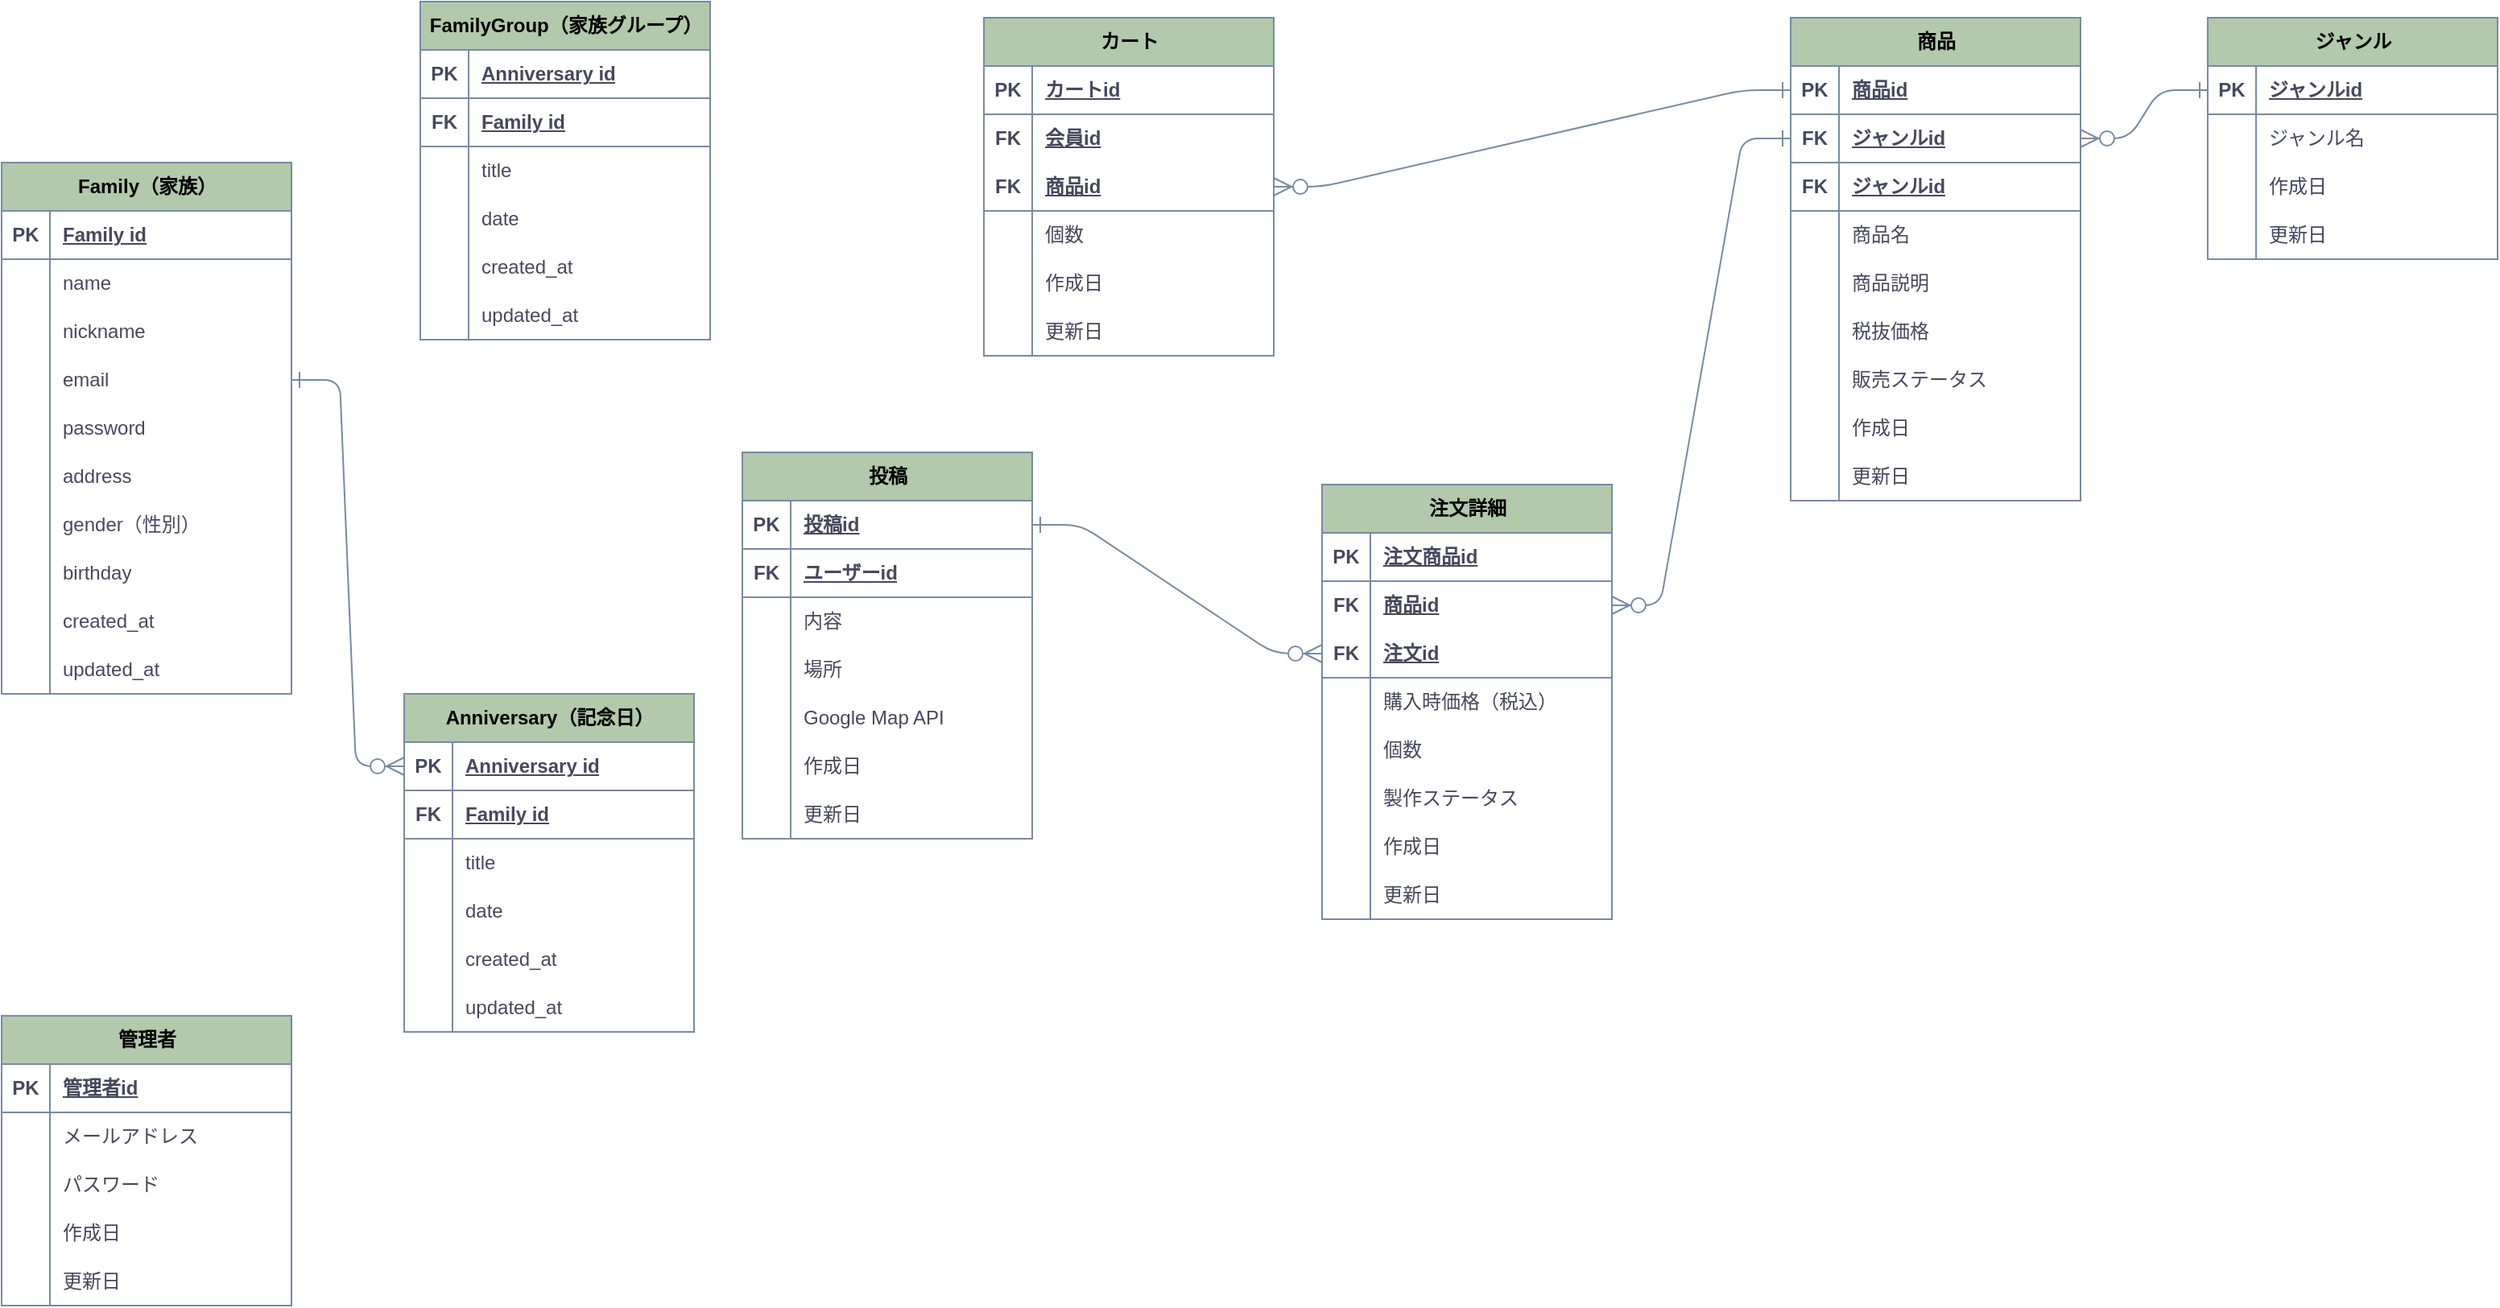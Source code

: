 <mxfile version="21.6.5" type="github">
  <diagram id="C5RBs43oDa-KdzZeNtuy" name="Page-1">
    <mxGraphModel dx="1034" dy="438" grid="1" gridSize="10" guides="1" tooltips="1" connect="1" arrows="1" fold="1" page="1" pageScale="1" pageWidth="827" pageHeight="1169" math="0" shadow="0">
      <root>
        <mxCell id="WIyWlLk6GJQsqaUBKTNV-0" />
        <mxCell id="WIyWlLk6GJQsqaUBKTNV-1" parent="WIyWlLk6GJQsqaUBKTNV-0" />
        <mxCell id="TtT6zjxbn2nU0OrpLk1x-77" value="&lt;font color=&quot;#000000&quot;&gt;管理者&lt;/font&gt;" style="shape=table;startSize=30;container=1;collapsible=1;childLayout=tableLayout;fixedRows=1;rowLines=0;fontStyle=1;align=center;resizeLast=1;html=1;strokeColor=#788AA3;fontFamily=Helvetica;fontSize=12;fontColor=#46495D;fillColor=#B2C9AB;labelBackgroundColor=none;" parent="WIyWlLk6GJQsqaUBKTNV-1" vertex="1">
          <mxGeometry x="40" y="670" width="180" height="180" as="geometry">
            <mxRectangle x="50" y="90" width="80" height="30" as="alternateBounds" />
          </mxGeometry>
        </mxCell>
        <mxCell id="TtT6zjxbn2nU0OrpLk1x-78" value="" style="shape=tableRow;horizontal=0;startSize=0;swimlaneHead=0;swimlaneBody=0;fillColor=none;collapsible=0;dropTarget=0;points=[[0,0.5],[1,0.5]];portConstraint=eastwest;top=0;left=0;right=0;bottom=1;strokeColor=#788AA3;fontFamily=Helvetica;fontSize=12;fontColor=#46495D;html=1;labelBackgroundColor=none;" parent="TtT6zjxbn2nU0OrpLk1x-77" vertex="1">
          <mxGeometry y="30" width="180" height="30" as="geometry" />
        </mxCell>
        <mxCell id="TtT6zjxbn2nU0OrpLk1x-79" value="PK" style="shape=partialRectangle;connectable=0;fillColor=none;top=0;left=0;bottom=0;right=0;fontStyle=1;overflow=hidden;whiteSpace=wrap;html=1;strokeColor=#788AA3;fontFamily=Helvetica;fontSize=12;fontColor=#46495D;startSize=23;labelBackgroundColor=none;" parent="TtT6zjxbn2nU0OrpLk1x-78" vertex="1">
          <mxGeometry width="30" height="30" as="geometry">
            <mxRectangle width="30" height="30" as="alternateBounds" />
          </mxGeometry>
        </mxCell>
        <mxCell id="TtT6zjxbn2nU0OrpLk1x-80" value="管理者id" style="shape=partialRectangle;connectable=0;fillColor=none;top=0;left=0;bottom=0;right=0;align=left;spacingLeft=6;fontStyle=5;overflow=hidden;whiteSpace=wrap;html=1;strokeColor=#788AA3;fontFamily=Helvetica;fontSize=12;fontColor=#46495D;startSize=23;labelBackgroundColor=none;" parent="TtT6zjxbn2nU0OrpLk1x-78" vertex="1">
          <mxGeometry x="30" width="150" height="30" as="geometry">
            <mxRectangle width="150" height="30" as="alternateBounds" />
          </mxGeometry>
        </mxCell>
        <mxCell id="TtT6zjxbn2nU0OrpLk1x-81" value="" style="shape=tableRow;horizontal=0;startSize=0;swimlaneHead=0;swimlaneBody=0;fillColor=none;collapsible=0;dropTarget=0;points=[[0,0.5],[1,0.5]];portConstraint=eastwest;top=0;left=0;right=0;bottom=0;strokeColor=#788AA3;fontFamily=Helvetica;fontSize=12;fontColor=#46495D;html=1;labelBackgroundColor=none;" parent="TtT6zjxbn2nU0OrpLk1x-77" vertex="1">
          <mxGeometry y="60" width="180" height="30" as="geometry" />
        </mxCell>
        <mxCell id="TtT6zjxbn2nU0OrpLk1x-82" value="" style="shape=partialRectangle;connectable=0;fillColor=none;top=0;left=0;bottom=0;right=0;editable=1;overflow=hidden;whiteSpace=wrap;html=1;strokeColor=#788AA3;fontFamily=Helvetica;fontSize=12;fontColor=#46495D;startSize=23;labelBackgroundColor=none;" parent="TtT6zjxbn2nU0OrpLk1x-81" vertex="1">
          <mxGeometry width="30" height="30" as="geometry">
            <mxRectangle width="30" height="30" as="alternateBounds" />
          </mxGeometry>
        </mxCell>
        <mxCell id="TtT6zjxbn2nU0OrpLk1x-83" value="メールアドレス" style="shape=partialRectangle;connectable=0;fillColor=none;top=0;left=0;bottom=0;right=0;align=left;spacingLeft=6;overflow=hidden;whiteSpace=wrap;html=1;strokeColor=#788AA3;fontFamily=Helvetica;fontSize=12;fontColor=#46495D;startSize=23;labelBackgroundColor=none;" parent="TtT6zjxbn2nU0OrpLk1x-81" vertex="1">
          <mxGeometry x="30" width="150" height="30" as="geometry">
            <mxRectangle width="150" height="30" as="alternateBounds" />
          </mxGeometry>
        </mxCell>
        <mxCell id="TtT6zjxbn2nU0OrpLk1x-84" value="" style="shape=tableRow;horizontal=0;startSize=0;swimlaneHead=0;swimlaneBody=0;fillColor=none;collapsible=0;dropTarget=0;points=[[0,0.5],[1,0.5]];portConstraint=eastwest;top=0;left=0;right=0;bottom=0;strokeColor=#788AA3;fontFamily=Helvetica;fontSize=12;fontColor=#46495D;html=1;labelBackgroundColor=none;" parent="TtT6zjxbn2nU0OrpLk1x-77" vertex="1">
          <mxGeometry y="90" width="180" height="30" as="geometry" />
        </mxCell>
        <mxCell id="TtT6zjxbn2nU0OrpLk1x-85" value="" style="shape=partialRectangle;connectable=0;fillColor=none;top=0;left=0;bottom=0;right=0;editable=1;overflow=hidden;whiteSpace=wrap;html=1;strokeColor=#788AA3;fontFamily=Helvetica;fontSize=12;fontColor=#46495D;startSize=23;labelBackgroundColor=none;" parent="TtT6zjxbn2nU0OrpLk1x-84" vertex="1">
          <mxGeometry width="30" height="30" as="geometry">
            <mxRectangle width="30" height="30" as="alternateBounds" />
          </mxGeometry>
        </mxCell>
        <mxCell id="TtT6zjxbn2nU0OrpLk1x-86" value="パスワード" style="shape=partialRectangle;connectable=0;fillColor=none;top=0;left=0;bottom=0;right=0;align=left;spacingLeft=6;overflow=hidden;whiteSpace=wrap;html=1;strokeColor=#788AA3;fontFamily=Helvetica;fontSize=12;fontColor=#46495D;startSize=23;labelBackgroundColor=none;" parent="TtT6zjxbn2nU0OrpLk1x-84" vertex="1">
          <mxGeometry x="30" width="150" height="30" as="geometry">
            <mxRectangle width="150" height="30" as="alternateBounds" />
          </mxGeometry>
        </mxCell>
        <mxCell id="TtT6zjxbn2nU0OrpLk1x-87" value="" style="shape=tableRow;horizontal=0;startSize=0;swimlaneHead=0;swimlaneBody=0;fillColor=none;collapsible=0;dropTarget=0;points=[[0,0.5],[1,0.5]];portConstraint=eastwest;top=0;left=0;right=0;bottom=0;strokeColor=#788AA3;fontFamily=Helvetica;fontSize=12;fontColor=#46495D;html=1;labelBackgroundColor=none;" parent="TtT6zjxbn2nU0OrpLk1x-77" vertex="1">
          <mxGeometry y="120" width="180" height="30" as="geometry" />
        </mxCell>
        <mxCell id="TtT6zjxbn2nU0OrpLk1x-88" value="" style="shape=partialRectangle;connectable=0;fillColor=none;top=0;left=0;bottom=0;right=0;editable=1;overflow=hidden;whiteSpace=wrap;html=1;strokeColor=#788AA3;fontFamily=Helvetica;fontSize=12;fontColor=#46495D;startSize=23;labelBackgroundColor=none;" parent="TtT6zjxbn2nU0OrpLk1x-87" vertex="1">
          <mxGeometry width="30" height="30" as="geometry">
            <mxRectangle width="30" height="30" as="alternateBounds" />
          </mxGeometry>
        </mxCell>
        <mxCell id="TtT6zjxbn2nU0OrpLk1x-89" value="作成日" style="shape=partialRectangle;connectable=0;fillColor=none;top=0;left=0;bottom=0;right=0;align=left;spacingLeft=6;overflow=hidden;whiteSpace=wrap;html=1;strokeColor=#788AA3;fontFamily=Helvetica;fontSize=12;fontColor=#46495D;startSize=23;labelBackgroundColor=none;" parent="TtT6zjxbn2nU0OrpLk1x-87" vertex="1">
          <mxGeometry x="30" width="150" height="30" as="geometry">
            <mxRectangle width="150" height="30" as="alternateBounds" />
          </mxGeometry>
        </mxCell>
        <mxCell id="TtT6zjxbn2nU0OrpLk1x-180" value="" style="shape=tableRow;horizontal=0;startSize=0;swimlaneHead=0;swimlaneBody=0;fillColor=none;collapsible=0;dropTarget=0;points=[[0,0.5],[1,0.5]];portConstraint=eastwest;top=0;left=0;right=0;bottom=0;strokeColor=#788AA3;fontFamily=Helvetica;fontSize=12;fontColor=#46495D;html=1;labelBackgroundColor=none;" parent="TtT6zjxbn2nU0OrpLk1x-77" vertex="1">
          <mxGeometry y="150" width="180" height="30" as="geometry" />
        </mxCell>
        <mxCell id="TtT6zjxbn2nU0OrpLk1x-181" value="" style="shape=partialRectangle;connectable=0;fillColor=none;top=0;left=0;bottom=0;right=0;editable=1;overflow=hidden;whiteSpace=wrap;html=1;strokeColor=#788AA3;fontFamily=Helvetica;fontSize=12;fontColor=#46495D;startSize=23;labelBackgroundColor=none;" parent="TtT6zjxbn2nU0OrpLk1x-180" vertex="1">
          <mxGeometry width="30" height="30" as="geometry">
            <mxRectangle width="30" height="30" as="alternateBounds" />
          </mxGeometry>
        </mxCell>
        <mxCell id="TtT6zjxbn2nU0OrpLk1x-182" value="更新日" style="shape=partialRectangle;connectable=0;fillColor=none;top=0;left=0;bottom=0;right=0;align=left;spacingLeft=6;overflow=hidden;whiteSpace=wrap;html=1;strokeColor=#788AA3;fontFamily=Helvetica;fontSize=12;fontColor=#46495D;startSize=23;labelBackgroundColor=none;" parent="TtT6zjxbn2nU0OrpLk1x-180" vertex="1">
          <mxGeometry x="30" width="150" height="30" as="geometry">
            <mxRectangle width="150" height="30" as="alternateBounds" />
          </mxGeometry>
        </mxCell>
        <mxCell id="TtT6zjxbn2nU0OrpLk1x-122" value="&lt;font color=&quot;#000000&quot;&gt;Family（家族）&lt;/font&gt;" style="shape=table;startSize=30;container=1;collapsible=1;childLayout=tableLayout;fixedRows=1;rowLines=0;fontStyle=1;align=center;resizeLast=1;html=1;strokeColor=#788AA3;fontFamily=Helvetica;fontSize=12;fontColor=#46495D;fillColor=#B2C9AB;labelBackgroundColor=none;" parent="WIyWlLk6GJQsqaUBKTNV-1" vertex="1">
          <mxGeometry x="40" y="140" width="180" height="330" as="geometry" />
        </mxCell>
        <mxCell id="TtT6zjxbn2nU0OrpLk1x-123" value="" style="shape=tableRow;horizontal=0;startSize=0;swimlaneHead=0;swimlaneBody=0;fillColor=none;collapsible=0;dropTarget=0;points=[[0,0.5],[1,0.5]];portConstraint=eastwest;top=0;left=0;right=0;bottom=1;strokeColor=#788AA3;fontFamily=Helvetica;fontSize=12;fontColor=#46495D;html=1;labelBackgroundColor=none;" parent="TtT6zjxbn2nU0OrpLk1x-122" vertex="1">
          <mxGeometry y="30" width="180" height="30" as="geometry" />
        </mxCell>
        <mxCell id="TtT6zjxbn2nU0OrpLk1x-124" value="PK" style="shape=partialRectangle;connectable=0;fillColor=none;top=0;left=0;bottom=0;right=0;fontStyle=1;overflow=hidden;whiteSpace=wrap;html=1;strokeColor=#788AA3;fontFamily=Helvetica;fontSize=12;fontColor=#46495D;startSize=23;labelBackgroundColor=none;" parent="TtT6zjxbn2nU0OrpLk1x-123" vertex="1">
          <mxGeometry width="30" height="30" as="geometry">
            <mxRectangle width="30" height="30" as="alternateBounds" />
          </mxGeometry>
        </mxCell>
        <mxCell id="TtT6zjxbn2nU0OrpLk1x-125" value="Family id" style="shape=partialRectangle;connectable=0;fillColor=none;top=0;left=0;bottom=0;right=0;align=left;spacingLeft=6;fontStyle=5;overflow=hidden;whiteSpace=wrap;html=1;strokeColor=#788AA3;fontFamily=Helvetica;fontSize=12;fontColor=#46495D;startSize=23;labelBackgroundColor=none;" parent="TtT6zjxbn2nU0OrpLk1x-123" vertex="1">
          <mxGeometry x="30" width="150" height="30" as="geometry">
            <mxRectangle width="150" height="30" as="alternateBounds" />
          </mxGeometry>
        </mxCell>
        <mxCell id="TtT6zjxbn2nU0OrpLk1x-126" value="" style="shape=tableRow;horizontal=0;startSize=0;swimlaneHead=0;swimlaneBody=0;fillColor=none;collapsible=0;dropTarget=0;points=[[0,0.5],[1,0.5]];portConstraint=eastwest;top=0;left=0;right=0;bottom=0;strokeColor=#788AA3;fontFamily=Helvetica;fontSize=12;fontColor=#46495D;html=1;labelBackgroundColor=none;" parent="TtT6zjxbn2nU0OrpLk1x-122" vertex="1">
          <mxGeometry y="60" width="180" height="30" as="geometry" />
        </mxCell>
        <mxCell id="TtT6zjxbn2nU0OrpLk1x-127" value="" style="shape=partialRectangle;connectable=0;fillColor=none;top=0;left=0;bottom=0;right=0;editable=1;overflow=hidden;whiteSpace=wrap;html=1;strokeColor=#788AA3;fontFamily=Helvetica;fontSize=12;fontColor=#46495D;startSize=23;labelBackgroundColor=none;" parent="TtT6zjxbn2nU0OrpLk1x-126" vertex="1">
          <mxGeometry width="30" height="30" as="geometry">
            <mxRectangle width="30" height="30" as="alternateBounds" />
          </mxGeometry>
        </mxCell>
        <mxCell id="TtT6zjxbn2nU0OrpLk1x-128" value="name" style="shape=partialRectangle;connectable=0;fillColor=none;top=0;left=0;bottom=0;right=0;align=left;spacingLeft=6;overflow=hidden;whiteSpace=wrap;html=1;strokeColor=#788AA3;fontFamily=Helvetica;fontSize=12;fontColor=#46495D;startSize=23;labelBackgroundColor=none;" parent="TtT6zjxbn2nU0OrpLk1x-126" vertex="1">
          <mxGeometry x="30" width="150" height="30" as="geometry">
            <mxRectangle width="150" height="30" as="alternateBounds" />
          </mxGeometry>
        </mxCell>
        <mxCell id="AqgVQKVdH_DSCZpF_KZi-0" value="" style="shape=tableRow;horizontal=0;startSize=0;swimlaneHead=0;swimlaneBody=0;fillColor=none;collapsible=0;dropTarget=0;points=[[0,0.5],[1,0.5]];portConstraint=eastwest;top=0;left=0;right=0;bottom=0;strokeColor=#788AA3;fontFamily=Helvetica;fontSize=12;fontColor=#46495D;html=1;labelBackgroundColor=none;" vertex="1" parent="TtT6zjxbn2nU0OrpLk1x-122">
          <mxGeometry y="90" width="180" height="30" as="geometry" />
        </mxCell>
        <mxCell id="AqgVQKVdH_DSCZpF_KZi-1" value="" style="shape=partialRectangle;connectable=0;fillColor=none;top=0;left=0;bottom=0;right=0;editable=1;overflow=hidden;whiteSpace=wrap;html=1;strokeColor=#788AA3;fontFamily=Helvetica;fontSize=12;fontColor=#46495D;startSize=23;labelBackgroundColor=none;" vertex="1" parent="AqgVQKVdH_DSCZpF_KZi-0">
          <mxGeometry width="30" height="30" as="geometry">
            <mxRectangle width="30" height="30" as="alternateBounds" />
          </mxGeometry>
        </mxCell>
        <mxCell id="AqgVQKVdH_DSCZpF_KZi-2" value="nickname" style="shape=partialRectangle;connectable=0;fillColor=none;top=0;left=0;bottom=0;right=0;align=left;spacingLeft=6;overflow=hidden;whiteSpace=wrap;html=1;strokeColor=#788AA3;fontFamily=Helvetica;fontSize=12;fontColor=#46495D;startSize=23;labelBackgroundColor=none;" vertex="1" parent="AqgVQKVdH_DSCZpF_KZi-0">
          <mxGeometry x="30" width="150" height="30" as="geometry">
            <mxRectangle width="150" height="30" as="alternateBounds" />
          </mxGeometry>
        </mxCell>
        <mxCell id="TtT6zjxbn2nU0OrpLk1x-129" value="" style="shape=tableRow;horizontal=0;startSize=0;swimlaneHead=0;swimlaneBody=0;fillColor=none;collapsible=0;dropTarget=0;points=[[0,0.5],[1,0.5]];portConstraint=eastwest;top=0;left=0;right=0;bottom=0;strokeColor=#788AA3;fontFamily=Helvetica;fontSize=12;fontColor=#46495D;html=1;labelBackgroundColor=none;" parent="TtT6zjxbn2nU0OrpLk1x-122" vertex="1">
          <mxGeometry y="120" width="180" height="30" as="geometry" />
        </mxCell>
        <mxCell id="TtT6zjxbn2nU0OrpLk1x-130" value="" style="shape=partialRectangle;connectable=0;fillColor=none;top=0;left=0;bottom=0;right=0;editable=1;overflow=hidden;whiteSpace=wrap;html=1;strokeColor=#788AA3;fontFamily=Helvetica;fontSize=12;fontColor=#46495D;startSize=23;labelBackgroundColor=none;" parent="TtT6zjxbn2nU0OrpLk1x-129" vertex="1">
          <mxGeometry width="30" height="30" as="geometry">
            <mxRectangle width="30" height="30" as="alternateBounds" />
          </mxGeometry>
        </mxCell>
        <mxCell id="TtT6zjxbn2nU0OrpLk1x-131" value="email" style="shape=partialRectangle;connectable=0;fillColor=none;top=0;left=0;bottom=0;right=0;align=left;spacingLeft=6;overflow=hidden;whiteSpace=wrap;html=1;strokeColor=#788AA3;fontFamily=Helvetica;fontSize=12;fontColor=#46495D;startSize=23;labelBackgroundColor=none;" parent="TtT6zjxbn2nU0OrpLk1x-129" vertex="1">
          <mxGeometry x="30" width="150" height="30" as="geometry">
            <mxRectangle width="150" height="30" as="alternateBounds" />
          </mxGeometry>
        </mxCell>
        <mxCell id="TtT6zjxbn2nU0OrpLk1x-132" value="" style="shape=tableRow;horizontal=0;startSize=0;swimlaneHead=0;swimlaneBody=0;fillColor=none;collapsible=0;dropTarget=0;points=[[0,0.5],[1,0.5]];portConstraint=eastwest;top=0;left=0;right=0;bottom=0;strokeColor=#788AA3;fontFamily=Helvetica;fontSize=12;fontColor=#46495D;html=1;labelBackgroundColor=none;" parent="TtT6zjxbn2nU0OrpLk1x-122" vertex="1">
          <mxGeometry y="150" width="180" height="30" as="geometry" />
        </mxCell>
        <mxCell id="TtT6zjxbn2nU0OrpLk1x-133" value="" style="shape=partialRectangle;connectable=0;fillColor=none;top=0;left=0;bottom=0;right=0;editable=1;overflow=hidden;whiteSpace=wrap;html=1;strokeColor=#788AA3;fontFamily=Helvetica;fontSize=12;fontColor=#46495D;startSize=23;labelBackgroundColor=none;" parent="TtT6zjxbn2nU0OrpLk1x-132" vertex="1">
          <mxGeometry width="30" height="30" as="geometry">
            <mxRectangle width="30" height="30" as="alternateBounds" />
          </mxGeometry>
        </mxCell>
        <mxCell id="TtT6zjxbn2nU0OrpLk1x-134" value="password" style="shape=partialRectangle;connectable=0;fillColor=none;top=0;left=0;bottom=0;right=0;align=left;spacingLeft=6;overflow=hidden;whiteSpace=wrap;html=1;strokeColor=#788AA3;fontFamily=Helvetica;fontSize=12;fontColor=#46495D;startSize=23;labelBackgroundColor=none;" parent="TtT6zjxbn2nU0OrpLk1x-132" vertex="1">
          <mxGeometry x="30" width="150" height="30" as="geometry">
            <mxRectangle width="150" height="30" as="alternateBounds" />
          </mxGeometry>
        </mxCell>
        <mxCell id="TtT6zjxbn2nU0OrpLk1x-153" value="" style="shape=tableRow;horizontal=0;startSize=0;swimlaneHead=0;swimlaneBody=0;fillColor=none;collapsible=0;dropTarget=0;points=[[0,0.5],[1,0.5]];portConstraint=eastwest;top=0;left=0;right=0;bottom=0;strokeColor=#788AA3;fontFamily=Helvetica;fontSize=12;fontColor=#46495D;html=1;labelBackgroundColor=none;" parent="TtT6zjxbn2nU0OrpLk1x-122" vertex="1">
          <mxGeometry y="180" width="180" height="30" as="geometry" />
        </mxCell>
        <mxCell id="TtT6zjxbn2nU0OrpLk1x-154" value="" style="shape=partialRectangle;connectable=0;fillColor=none;top=0;left=0;bottom=0;right=0;editable=1;overflow=hidden;whiteSpace=wrap;html=1;strokeColor=#788AA3;fontFamily=Helvetica;fontSize=12;fontColor=#46495D;startSize=23;labelBackgroundColor=none;" parent="TtT6zjxbn2nU0OrpLk1x-153" vertex="1">
          <mxGeometry width="30" height="30" as="geometry">
            <mxRectangle width="30" height="30" as="alternateBounds" />
          </mxGeometry>
        </mxCell>
        <mxCell id="TtT6zjxbn2nU0OrpLk1x-155" value="address" style="shape=partialRectangle;connectable=0;fillColor=none;top=0;left=0;bottom=0;right=0;align=left;spacingLeft=6;overflow=hidden;whiteSpace=wrap;html=1;strokeColor=#788AA3;fontFamily=Helvetica;fontSize=12;fontColor=#46495D;startSize=23;labelBackgroundColor=none;" parent="TtT6zjxbn2nU0OrpLk1x-153" vertex="1">
          <mxGeometry x="30" width="150" height="30" as="geometry">
            <mxRectangle width="150" height="30" as="alternateBounds" />
          </mxGeometry>
        </mxCell>
        <mxCell id="TtT6zjxbn2nU0OrpLk1x-156" value="" style="shape=tableRow;horizontal=0;startSize=0;swimlaneHead=0;swimlaneBody=0;fillColor=none;collapsible=0;dropTarget=0;points=[[0,0.5],[1,0.5]];portConstraint=eastwest;top=0;left=0;right=0;bottom=0;strokeColor=#788AA3;fontFamily=Helvetica;fontSize=12;fontColor=#46495D;html=1;labelBackgroundColor=none;" parent="TtT6zjxbn2nU0OrpLk1x-122" vertex="1">
          <mxGeometry y="210" width="180" height="30" as="geometry" />
        </mxCell>
        <mxCell id="TtT6zjxbn2nU0OrpLk1x-157" value="" style="shape=partialRectangle;connectable=0;fillColor=none;top=0;left=0;bottom=0;right=0;editable=1;overflow=hidden;whiteSpace=wrap;html=1;strokeColor=#788AA3;fontFamily=Helvetica;fontSize=12;fontColor=#46495D;startSize=23;labelBackgroundColor=none;" parent="TtT6zjxbn2nU0OrpLk1x-156" vertex="1">
          <mxGeometry width="30" height="30" as="geometry">
            <mxRectangle width="30" height="30" as="alternateBounds" />
          </mxGeometry>
        </mxCell>
        <mxCell id="TtT6zjxbn2nU0OrpLk1x-158" value="gender（性別）" style="shape=partialRectangle;connectable=0;fillColor=none;top=0;left=0;bottom=0;right=0;align=left;spacingLeft=6;overflow=hidden;whiteSpace=wrap;html=1;strokeColor=#788AA3;fontFamily=Helvetica;fontSize=12;fontColor=#46495D;startSize=23;labelBackgroundColor=none;" parent="TtT6zjxbn2nU0OrpLk1x-156" vertex="1">
          <mxGeometry x="30" width="150" height="30" as="geometry">
            <mxRectangle width="150" height="30" as="alternateBounds" />
          </mxGeometry>
        </mxCell>
        <mxCell id="TtT6zjxbn2nU0OrpLk1x-159" value="" style="shape=tableRow;horizontal=0;startSize=0;swimlaneHead=0;swimlaneBody=0;fillColor=none;collapsible=0;dropTarget=0;points=[[0,0.5],[1,0.5]];portConstraint=eastwest;top=0;left=0;right=0;bottom=0;strokeColor=#788AA3;fontFamily=Helvetica;fontSize=12;fontColor=#46495D;html=1;labelBackgroundColor=none;" parent="TtT6zjxbn2nU0OrpLk1x-122" vertex="1">
          <mxGeometry y="240" width="180" height="30" as="geometry" />
        </mxCell>
        <mxCell id="TtT6zjxbn2nU0OrpLk1x-160" value="" style="shape=partialRectangle;connectable=0;fillColor=none;top=0;left=0;bottom=0;right=0;editable=1;overflow=hidden;whiteSpace=wrap;html=1;strokeColor=#788AA3;fontFamily=Helvetica;fontSize=12;fontColor=#46495D;startSize=23;labelBackgroundColor=none;" parent="TtT6zjxbn2nU0OrpLk1x-159" vertex="1">
          <mxGeometry width="30" height="30" as="geometry">
            <mxRectangle width="30" height="30" as="alternateBounds" />
          </mxGeometry>
        </mxCell>
        <mxCell id="TtT6zjxbn2nU0OrpLk1x-161" value="birthday" style="shape=partialRectangle;connectable=0;fillColor=none;top=0;left=0;bottom=0;right=0;align=left;spacingLeft=6;overflow=hidden;whiteSpace=wrap;html=1;strokeColor=#788AA3;fontFamily=Helvetica;fontSize=12;fontColor=#46495D;startSize=23;labelBackgroundColor=none;" parent="TtT6zjxbn2nU0OrpLk1x-159" vertex="1">
          <mxGeometry x="30" width="150" height="30" as="geometry">
            <mxRectangle width="150" height="30" as="alternateBounds" />
          </mxGeometry>
        </mxCell>
        <mxCell id="TtT6zjxbn2nU0OrpLk1x-174" value="" style="shape=tableRow;horizontal=0;startSize=0;swimlaneHead=0;swimlaneBody=0;fillColor=none;collapsible=0;dropTarget=0;points=[[0,0.5],[1,0.5]];portConstraint=eastwest;top=0;left=0;right=0;bottom=0;strokeColor=#788AA3;fontFamily=Helvetica;fontSize=12;fontColor=#46495D;html=1;labelBackgroundColor=none;" parent="TtT6zjxbn2nU0OrpLk1x-122" vertex="1">
          <mxGeometry y="270" width="180" height="30" as="geometry" />
        </mxCell>
        <mxCell id="TtT6zjxbn2nU0OrpLk1x-175" value="" style="shape=partialRectangle;connectable=0;fillColor=none;top=0;left=0;bottom=0;right=0;editable=1;overflow=hidden;whiteSpace=wrap;html=1;strokeColor=#788AA3;fontFamily=Helvetica;fontSize=12;fontColor=#46495D;startSize=23;labelBackgroundColor=none;" parent="TtT6zjxbn2nU0OrpLk1x-174" vertex="1">
          <mxGeometry width="30" height="30" as="geometry">
            <mxRectangle width="30" height="30" as="alternateBounds" />
          </mxGeometry>
        </mxCell>
        <mxCell id="TtT6zjxbn2nU0OrpLk1x-176" value="created_at" style="shape=partialRectangle;connectable=0;fillColor=none;top=0;left=0;bottom=0;right=0;align=left;spacingLeft=6;overflow=hidden;whiteSpace=wrap;html=1;strokeColor=#788AA3;fontFamily=Helvetica;fontSize=12;fontColor=#46495D;startSize=23;labelBackgroundColor=none;" parent="TtT6zjxbn2nU0OrpLk1x-174" vertex="1">
          <mxGeometry x="30" width="150" height="30" as="geometry">
            <mxRectangle width="150" height="30" as="alternateBounds" />
          </mxGeometry>
        </mxCell>
        <mxCell id="TtT6zjxbn2nU0OrpLk1x-177" value="" style="shape=tableRow;horizontal=0;startSize=0;swimlaneHead=0;swimlaneBody=0;fillColor=none;collapsible=0;dropTarget=0;points=[[0,0.5],[1,0.5]];portConstraint=eastwest;top=0;left=0;right=0;bottom=0;strokeColor=#788AA3;fontFamily=Helvetica;fontSize=12;fontColor=#46495D;html=1;labelBackgroundColor=none;" parent="TtT6zjxbn2nU0OrpLk1x-122" vertex="1">
          <mxGeometry y="300" width="180" height="30" as="geometry" />
        </mxCell>
        <mxCell id="TtT6zjxbn2nU0OrpLk1x-178" value="" style="shape=partialRectangle;connectable=0;fillColor=none;top=0;left=0;bottom=0;right=0;editable=1;overflow=hidden;whiteSpace=wrap;html=1;strokeColor=#788AA3;fontFamily=Helvetica;fontSize=12;fontColor=#46495D;startSize=23;labelBackgroundColor=none;" parent="TtT6zjxbn2nU0OrpLk1x-177" vertex="1">
          <mxGeometry width="30" height="30" as="geometry">
            <mxRectangle width="30" height="30" as="alternateBounds" />
          </mxGeometry>
        </mxCell>
        <mxCell id="TtT6zjxbn2nU0OrpLk1x-179" value="updated_at" style="shape=partialRectangle;connectable=0;fillColor=none;top=0;left=0;bottom=0;right=0;align=left;spacingLeft=6;overflow=hidden;whiteSpace=wrap;html=1;strokeColor=#788AA3;fontFamily=Helvetica;fontSize=12;fontColor=#46495D;startSize=23;labelBackgroundColor=none;" parent="TtT6zjxbn2nU0OrpLk1x-177" vertex="1">
          <mxGeometry x="30" width="150" height="30" as="geometry">
            <mxRectangle width="150" height="30" as="alternateBounds" />
          </mxGeometry>
        </mxCell>
        <mxCell id="TtT6zjxbn2nU0OrpLk1x-147" value="" style="shape=tableRow;horizontal=0;startSize=0;swimlaneHead=0;swimlaneBody=0;fillColor=none;collapsible=0;dropTarget=0;points=[[0,0.5],[1,0.5]];portConstraint=eastwest;top=0;left=0;right=0;bottom=0;strokeColor=#788AA3;fontFamily=Helvetica;fontSize=12;fontColor=#46495D;html=1;labelBackgroundColor=none;" parent="WIyWlLk6GJQsqaUBKTNV-1" vertex="1">
          <mxGeometry x="60" y="470" width="180" height="30" as="geometry" />
        </mxCell>
        <mxCell id="TtT6zjxbn2nU0OrpLk1x-148" value="" style="shape=partialRectangle;connectable=0;fillColor=none;top=0;left=0;bottom=0;right=0;editable=1;overflow=hidden;whiteSpace=wrap;html=1;strokeColor=#788AA3;fontFamily=Helvetica;fontSize=12;fontColor=#46495D;startSize=23;labelBackgroundColor=none;" parent="TtT6zjxbn2nU0OrpLk1x-147" vertex="1">
          <mxGeometry width="30" height="30" as="geometry">
            <mxRectangle width="30" height="30" as="alternateBounds" />
          </mxGeometry>
        </mxCell>
        <mxCell id="TtT6zjxbn2nU0OrpLk1x-150" value="" style="shape=tableRow;horizontal=0;startSize=0;swimlaneHead=0;swimlaneBody=0;fillColor=none;collapsible=0;dropTarget=0;points=[[0,0.5],[1,0.5]];portConstraint=eastwest;top=0;left=0;right=0;bottom=0;strokeColor=#788AA3;fontFamily=Helvetica;fontSize=12;fontColor=#46495D;html=1;labelBackgroundColor=none;" parent="WIyWlLk6GJQsqaUBKTNV-1" vertex="1">
          <mxGeometry x="60" y="470" width="180" height="30" as="geometry" />
        </mxCell>
        <mxCell id="TtT6zjxbn2nU0OrpLk1x-151" value="" style="shape=partialRectangle;connectable=0;fillColor=none;top=0;left=0;bottom=0;right=0;editable=1;overflow=hidden;whiteSpace=wrap;html=1;strokeColor=#788AA3;fontFamily=Helvetica;fontSize=12;fontColor=#46495D;startSize=23;labelBackgroundColor=none;" parent="TtT6zjxbn2nU0OrpLk1x-150" vertex="1">
          <mxGeometry width="30" height="30" as="geometry">
            <mxRectangle width="30" height="30" as="alternateBounds" />
          </mxGeometry>
        </mxCell>
        <mxCell id="TtT6zjxbn2nU0OrpLk1x-284" value="&lt;font color=&quot;#000000&quot;&gt;商品&lt;/font&gt;" style="shape=table;startSize=30;container=1;collapsible=1;childLayout=tableLayout;fixedRows=1;rowLines=0;fontStyle=1;align=center;resizeLast=1;html=1;strokeColor=#788AA3;fontFamily=Helvetica;fontSize=12;fontColor=#46495D;fillColor=#B2C9AB;labelBackgroundColor=none;" parent="WIyWlLk6GJQsqaUBKTNV-1" vertex="1">
          <mxGeometry x="1151" y="50" width="180" height="300" as="geometry" />
        </mxCell>
        <mxCell id="TtT6zjxbn2nU0OrpLk1x-285" value="" style="shape=tableRow;horizontal=0;startSize=0;swimlaneHead=0;swimlaneBody=0;fillColor=none;collapsible=0;dropTarget=0;points=[[0,0.5],[1,0.5]];portConstraint=eastwest;top=0;left=0;right=0;bottom=1;strokeColor=#788AA3;fontFamily=Helvetica;fontSize=12;fontColor=#46495D;html=1;labelBackgroundColor=none;" parent="TtT6zjxbn2nU0OrpLk1x-284" vertex="1">
          <mxGeometry y="30" width="180" height="30" as="geometry" />
        </mxCell>
        <mxCell id="TtT6zjxbn2nU0OrpLk1x-286" value="PK" style="shape=partialRectangle;connectable=0;fillColor=none;top=0;left=0;bottom=0;right=0;fontStyle=1;overflow=hidden;whiteSpace=wrap;html=1;strokeColor=#788AA3;fontFamily=Helvetica;fontSize=12;fontColor=#46495D;startSize=23;labelBackgroundColor=none;" parent="TtT6zjxbn2nU0OrpLk1x-285" vertex="1">
          <mxGeometry width="30" height="30" as="geometry">
            <mxRectangle width="30" height="30" as="alternateBounds" />
          </mxGeometry>
        </mxCell>
        <mxCell id="TtT6zjxbn2nU0OrpLk1x-287" value="商品id" style="shape=partialRectangle;connectable=0;fillColor=none;top=0;left=0;bottom=0;right=0;align=left;spacingLeft=6;fontStyle=5;overflow=hidden;whiteSpace=wrap;html=1;strokeColor=#788AA3;fontFamily=Helvetica;fontSize=12;fontColor=#46495D;startSize=23;labelBackgroundColor=none;" parent="TtT6zjxbn2nU0OrpLk1x-285" vertex="1">
          <mxGeometry x="30" width="150" height="30" as="geometry">
            <mxRectangle width="150" height="30" as="alternateBounds" />
          </mxGeometry>
        </mxCell>
        <mxCell id="TtT6zjxbn2nU0OrpLk1x-288" value="" style="shape=tableRow;horizontal=0;startSize=0;swimlaneHead=0;swimlaneBody=0;fillColor=none;collapsible=0;dropTarget=0;points=[[0,0.5],[1,0.5]];portConstraint=eastwest;top=0;left=0;right=0;bottom=1;strokeColor=#788AA3;fontFamily=Helvetica;fontSize=12;fontColor=#46495D;html=1;labelBackgroundColor=none;" parent="TtT6zjxbn2nU0OrpLk1x-284" vertex="1">
          <mxGeometry y="60" width="180" height="30" as="geometry" />
        </mxCell>
        <mxCell id="TtT6zjxbn2nU0OrpLk1x-289" value="FK" style="shape=partialRectangle;connectable=0;fillColor=none;top=0;left=0;bottom=0;right=0;fontStyle=1;overflow=hidden;whiteSpace=wrap;html=1;strokeColor=#788AA3;fontFamily=Helvetica;fontSize=12;fontColor=#46495D;startSize=23;labelBackgroundColor=none;" parent="TtT6zjxbn2nU0OrpLk1x-288" vertex="1">
          <mxGeometry width="30" height="30" as="geometry">
            <mxRectangle width="30" height="30" as="alternateBounds" />
          </mxGeometry>
        </mxCell>
        <mxCell id="TtT6zjxbn2nU0OrpLk1x-290" value="ジャンルid" style="shape=partialRectangle;connectable=0;fillColor=none;top=0;left=0;bottom=0;right=0;align=left;spacingLeft=6;fontStyle=5;overflow=hidden;whiteSpace=wrap;html=1;strokeColor=#788AA3;fontFamily=Helvetica;fontSize=12;fontColor=#46495D;startSize=23;labelBackgroundColor=none;" parent="TtT6zjxbn2nU0OrpLk1x-288" vertex="1">
          <mxGeometry x="30" width="150" height="30" as="geometry">
            <mxRectangle width="150" height="30" as="alternateBounds" />
          </mxGeometry>
        </mxCell>
        <mxCell id="ap5Amoj-DK4kPE-Dj0wq-0" value="" style="shape=tableRow;horizontal=0;startSize=0;swimlaneHead=0;swimlaneBody=0;fillColor=none;collapsible=0;dropTarget=0;points=[[0,0.5],[1,0.5]];portConstraint=eastwest;top=0;left=0;right=0;bottom=1;strokeColor=#788AA3;fontFamily=Helvetica;fontSize=12;fontColor=#46495D;html=1;labelBackgroundColor=none;" parent="TtT6zjxbn2nU0OrpLk1x-284" vertex="1">
          <mxGeometry y="90" width="180" height="30" as="geometry" />
        </mxCell>
        <mxCell id="ap5Amoj-DK4kPE-Dj0wq-1" value="FK" style="shape=partialRectangle;connectable=0;fillColor=none;top=0;left=0;bottom=0;right=0;fontStyle=1;overflow=hidden;whiteSpace=wrap;html=1;strokeColor=#788AA3;fontFamily=Helvetica;fontSize=12;fontColor=#46495D;startSize=23;labelBackgroundColor=none;" parent="ap5Amoj-DK4kPE-Dj0wq-0" vertex="1">
          <mxGeometry width="30" height="30" as="geometry">
            <mxRectangle width="30" height="30" as="alternateBounds" />
          </mxGeometry>
        </mxCell>
        <mxCell id="ap5Amoj-DK4kPE-Dj0wq-2" value="ジャンルid" style="shape=partialRectangle;connectable=0;fillColor=none;top=0;left=0;bottom=0;right=0;align=left;spacingLeft=6;fontStyle=5;overflow=hidden;whiteSpace=wrap;html=1;strokeColor=#788AA3;fontFamily=Helvetica;fontSize=12;fontColor=#46495D;startSize=23;labelBackgroundColor=none;" parent="ap5Amoj-DK4kPE-Dj0wq-0" vertex="1">
          <mxGeometry x="30" width="150" height="30" as="geometry">
            <mxRectangle width="150" height="30" as="alternateBounds" />
          </mxGeometry>
        </mxCell>
        <mxCell id="TtT6zjxbn2nU0OrpLk1x-291" value="" style="shape=tableRow;horizontal=0;startSize=0;swimlaneHead=0;swimlaneBody=0;fillColor=none;collapsible=0;dropTarget=0;points=[[0,0.5],[1,0.5]];portConstraint=eastwest;top=0;left=0;right=0;bottom=0;strokeColor=#788AA3;fontFamily=Helvetica;fontSize=12;fontColor=#46495D;html=1;labelBackgroundColor=none;" parent="TtT6zjxbn2nU0OrpLk1x-284" vertex="1">
          <mxGeometry y="120" width="180" height="30" as="geometry" />
        </mxCell>
        <mxCell id="TtT6zjxbn2nU0OrpLk1x-292" value="" style="shape=partialRectangle;connectable=0;fillColor=none;top=0;left=0;bottom=0;right=0;editable=1;overflow=hidden;whiteSpace=wrap;html=1;strokeColor=#788AA3;fontFamily=Helvetica;fontSize=12;fontColor=#46495D;startSize=23;labelBackgroundColor=none;" parent="TtT6zjxbn2nU0OrpLk1x-291" vertex="1">
          <mxGeometry width="30" height="30" as="geometry">
            <mxRectangle width="30" height="30" as="alternateBounds" />
          </mxGeometry>
        </mxCell>
        <mxCell id="TtT6zjxbn2nU0OrpLk1x-293" value="商品名" style="shape=partialRectangle;connectable=0;fillColor=none;top=0;left=0;bottom=0;right=0;align=left;spacingLeft=6;overflow=hidden;whiteSpace=wrap;html=1;strokeColor=#788AA3;fontFamily=Helvetica;fontSize=12;fontColor=#46495D;startSize=23;labelBackgroundColor=none;" parent="TtT6zjxbn2nU0OrpLk1x-291" vertex="1">
          <mxGeometry x="30" width="150" height="30" as="geometry">
            <mxRectangle width="150" height="30" as="alternateBounds" />
          </mxGeometry>
        </mxCell>
        <mxCell id="TtT6zjxbn2nU0OrpLk1x-294" value="" style="shape=tableRow;horizontal=0;startSize=0;swimlaneHead=0;swimlaneBody=0;fillColor=none;collapsible=0;dropTarget=0;points=[[0,0.5],[1,0.5]];portConstraint=eastwest;top=0;left=0;right=0;bottom=0;strokeColor=#788AA3;fontFamily=Helvetica;fontSize=12;fontColor=#46495D;html=1;labelBackgroundColor=none;" parent="TtT6zjxbn2nU0OrpLk1x-284" vertex="1">
          <mxGeometry y="150" width="180" height="30" as="geometry" />
        </mxCell>
        <mxCell id="TtT6zjxbn2nU0OrpLk1x-295" value="" style="shape=partialRectangle;connectable=0;fillColor=none;top=0;left=0;bottom=0;right=0;editable=1;overflow=hidden;whiteSpace=wrap;html=1;strokeColor=#788AA3;fontFamily=Helvetica;fontSize=12;fontColor=#46495D;startSize=23;labelBackgroundColor=none;" parent="TtT6zjxbn2nU0OrpLk1x-294" vertex="1">
          <mxGeometry width="30" height="30" as="geometry">
            <mxRectangle width="30" height="30" as="alternateBounds" />
          </mxGeometry>
        </mxCell>
        <mxCell id="TtT6zjxbn2nU0OrpLk1x-296" value="商品説明" style="shape=partialRectangle;connectable=0;fillColor=none;top=0;left=0;bottom=0;right=0;align=left;spacingLeft=6;overflow=hidden;whiteSpace=wrap;html=1;strokeColor=#788AA3;fontFamily=Helvetica;fontSize=12;fontColor=#46495D;startSize=23;labelBackgroundColor=none;" parent="TtT6zjxbn2nU0OrpLk1x-294" vertex="1">
          <mxGeometry x="30" width="150" height="30" as="geometry">
            <mxRectangle width="150" height="30" as="alternateBounds" />
          </mxGeometry>
        </mxCell>
        <mxCell id="TtT6zjxbn2nU0OrpLk1x-300" value="" style="shape=tableRow;horizontal=0;startSize=0;swimlaneHead=0;swimlaneBody=0;fillColor=none;collapsible=0;dropTarget=0;points=[[0,0.5],[1,0.5]];portConstraint=eastwest;top=0;left=0;right=0;bottom=0;strokeColor=#788AA3;fontFamily=Helvetica;fontSize=12;fontColor=#46495D;html=1;labelBackgroundColor=none;" parent="TtT6zjxbn2nU0OrpLk1x-284" vertex="1">
          <mxGeometry y="180" width="180" height="30" as="geometry" />
        </mxCell>
        <mxCell id="TtT6zjxbn2nU0OrpLk1x-301" value="" style="shape=partialRectangle;connectable=0;fillColor=none;top=0;left=0;bottom=0;right=0;editable=1;overflow=hidden;whiteSpace=wrap;html=1;strokeColor=#788AA3;fontFamily=Helvetica;fontSize=12;fontColor=#46495D;startSize=23;labelBackgroundColor=none;" parent="TtT6zjxbn2nU0OrpLk1x-300" vertex="1">
          <mxGeometry width="30" height="30" as="geometry">
            <mxRectangle width="30" height="30" as="alternateBounds" />
          </mxGeometry>
        </mxCell>
        <mxCell id="TtT6zjxbn2nU0OrpLk1x-302" value="&lt;font&gt;税抜価格&lt;/font&gt;" style="shape=partialRectangle;connectable=0;fillColor=none;top=0;left=0;bottom=0;right=0;align=left;spacingLeft=6;overflow=hidden;whiteSpace=wrap;html=1;strokeColor=#788AA3;fontFamily=Helvetica;fontSize=12;fontColor=#46495D;startSize=23;labelBackgroundColor=none;" parent="TtT6zjxbn2nU0OrpLk1x-300" vertex="1">
          <mxGeometry x="30" width="150" height="30" as="geometry">
            <mxRectangle width="150" height="30" as="alternateBounds" />
          </mxGeometry>
        </mxCell>
        <mxCell id="TtT6zjxbn2nU0OrpLk1x-303" value="" style="shape=tableRow;horizontal=0;startSize=0;swimlaneHead=0;swimlaneBody=0;fillColor=none;collapsible=0;dropTarget=0;points=[[0,0.5],[1,0.5]];portConstraint=eastwest;top=0;left=0;right=0;bottom=0;strokeColor=#788AA3;fontFamily=Helvetica;fontSize=12;fontColor=#46495D;html=1;labelBackgroundColor=none;" parent="TtT6zjxbn2nU0OrpLk1x-284" vertex="1">
          <mxGeometry y="210" width="180" height="30" as="geometry" />
        </mxCell>
        <mxCell id="TtT6zjxbn2nU0OrpLk1x-304" value="" style="shape=partialRectangle;connectable=0;fillColor=none;top=0;left=0;bottom=0;right=0;editable=1;overflow=hidden;whiteSpace=wrap;html=1;strokeColor=#788AA3;fontFamily=Helvetica;fontSize=12;fontColor=#46495D;startSize=23;labelBackgroundColor=none;" parent="TtT6zjxbn2nU0OrpLk1x-303" vertex="1">
          <mxGeometry width="30" height="30" as="geometry">
            <mxRectangle width="30" height="30" as="alternateBounds" />
          </mxGeometry>
        </mxCell>
        <mxCell id="TtT6zjxbn2nU0OrpLk1x-305" value="販売ステータス" style="shape=partialRectangle;connectable=0;fillColor=none;top=0;left=0;bottom=0;right=0;align=left;spacingLeft=6;overflow=hidden;whiteSpace=wrap;html=1;strokeColor=#788AA3;fontFamily=Helvetica;fontSize=12;fontColor=#46495D;startSize=23;labelBackgroundColor=none;" parent="TtT6zjxbn2nU0OrpLk1x-303" vertex="1">
          <mxGeometry x="30" width="150" height="30" as="geometry">
            <mxRectangle width="150" height="30" as="alternateBounds" />
          </mxGeometry>
        </mxCell>
        <mxCell id="TtT6zjxbn2nU0OrpLk1x-306" value="" style="shape=tableRow;horizontal=0;startSize=0;swimlaneHead=0;swimlaneBody=0;fillColor=none;collapsible=0;dropTarget=0;points=[[0,0.5],[1,0.5]];portConstraint=eastwest;top=0;left=0;right=0;bottom=0;strokeColor=#788AA3;fontFamily=Helvetica;fontSize=12;fontColor=#46495D;html=1;labelBackgroundColor=none;" parent="TtT6zjxbn2nU0OrpLk1x-284" vertex="1">
          <mxGeometry y="240" width="180" height="30" as="geometry" />
        </mxCell>
        <mxCell id="TtT6zjxbn2nU0OrpLk1x-307" value="" style="shape=partialRectangle;connectable=0;fillColor=none;top=0;left=0;bottom=0;right=0;editable=1;overflow=hidden;whiteSpace=wrap;html=1;strokeColor=#788AA3;fontFamily=Helvetica;fontSize=12;fontColor=#46495D;startSize=23;labelBackgroundColor=none;" parent="TtT6zjxbn2nU0OrpLk1x-306" vertex="1">
          <mxGeometry width="30" height="30" as="geometry">
            <mxRectangle width="30" height="30" as="alternateBounds" />
          </mxGeometry>
        </mxCell>
        <mxCell id="TtT6zjxbn2nU0OrpLk1x-308" value="作成日" style="shape=partialRectangle;connectable=0;fillColor=none;top=0;left=0;bottom=0;right=0;align=left;spacingLeft=6;overflow=hidden;whiteSpace=wrap;html=1;strokeColor=#788AA3;fontFamily=Helvetica;fontSize=12;fontColor=#46495D;startSize=23;labelBackgroundColor=none;" parent="TtT6zjxbn2nU0OrpLk1x-306" vertex="1">
          <mxGeometry x="30" width="150" height="30" as="geometry">
            <mxRectangle width="150" height="30" as="alternateBounds" />
          </mxGeometry>
        </mxCell>
        <mxCell id="TtT6zjxbn2nU0OrpLk1x-309" value="" style="shape=tableRow;horizontal=0;startSize=0;swimlaneHead=0;swimlaneBody=0;fillColor=none;collapsible=0;dropTarget=0;points=[[0,0.5],[1,0.5]];portConstraint=eastwest;top=0;left=0;right=0;bottom=0;strokeColor=#788AA3;fontFamily=Helvetica;fontSize=12;fontColor=#46495D;html=1;labelBackgroundColor=none;" parent="TtT6zjxbn2nU0OrpLk1x-284" vertex="1">
          <mxGeometry y="270" width="180" height="30" as="geometry" />
        </mxCell>
        <mxCell id="TtT6zjxbn2nU0OrpLk1x-310" value="" style="shape=partialRectangle;connectable=0;fillColor=none;top=0;left=0;bottom=0;right=0;editable=1;overflow=hidden;whiteSpace=wrap;html=1;strokeColor=#788AA3;fontFamily=Helvetica;fontSize=12;fontColor=#46495D;startSize=23;labelBackgroundColor=none;" parent="TtT6zjxbn2nU0OrpLk1x-309" vertex="1">
          <mxGeometry width="30" height="30" as="geometry">
            <mxRectangle width="30" height="30" as="alternateBounds" />
          </mxGeometry>
        </mxCell>
        <mxCell id="TtT6zjxbn2nU0OrpLk1x-311" value="更新日" style="shape=partialRectangle;connectable=0;fillColor=none;top=0;left=0;bottom=0;right=0;align=left;spacingLeft=6;overflow=hidden;whiteSpace=wrap;html=1;strokeColor=#788AA3;fontFamily=Helvetica;fontSize=12;fontColor=#46495D;startSize=23;labelBackgroundColor=none;" parent="TtT6zjxbn2nU0OrpLk1x-309" vertex="1">
          <mxGeometry x="30" width="150" height="30" as="geometry">
            <mxRectangle width="150" height="30" as="alternateBounds" />
          </mxGeometry>
        </mxCell>
        <mxCell id="TtT6zjxbn2nU0OrpLk1x-318" value="&lt;font color=&quot;#000000&quot;&gt;ジャンル&lt;/font&gt;" style="shape=table;startSize=30;container=1;collapsible=1;childLayout=tableLayout;fixedRows=1;rowLines=0;fontStyle=1;align=center;resizeLast=1;html=1;strokeColor=#788AA3;fontFamily=Helvetica;fontSize=12;fontColor=#46495D;fillColor=#B2C9AB;labelBackgroundColor=none;" parent="WIyWlLk6GJQsqaUBKTNV-1" vertex="1">
          <mxGeometry x="1410" y="50" width="180" height="150" as="geometry">
            <mxRectangle x="50" y="90" width="80" height="30" as="alternateBounds" />
          </mxGeometry>
        </mxCell>
        <mxCell id="TtT6zjxbn2nU0OrpLk1x-319" value="" style="shape=tableRow;horizontal=0;startSize=0;swimlaneHead=0;swimlaneBody=0;fillColor=none;collapsible=0;dropTarget=0;points=[[0,0.5],[1,0.5]];portConstraint=eastwest;top=0;left=0;right=0;bottom=1;strokeColor=#788AA3;fontFamily=Helvetica;fontSize=12;fontColor=#46495D;html=1;labelBackgroundColor=none;" parent="TtT6zjxbn2nU0OrpLk1x-318" vertex="1">
          <mxGeometry y="30" width="180" height="30" as="geometry" />
        </mxCell>
        <mxCell id="TtT6zjxbn2nU0OrpLk1x-320" value="PK" style="shape=partialRectangle;connectable=0;fillColor=none;top=0;left=0;bottom=0;right=0;fontStyle=1;overflow=hidden;whiteSpace=wrap;html=1;strokeColor=#788AA3;fontFamily=Helvetica;fontSize=12;fontColor=#46495D;startSize=23;labelBackgroundColor=none;" parent="TtT6zjxbn2nU0OrpLk1x-319" vertex="1">
          <mxGeometry width="30" height="30" as="geometry">
            <mxRectangle width="30" height="30" as="alternateBounds" />
          </mxGeometry>
        </mxCell>
        <mxCell id="TtT6zjxbn2nU0OrpLk1x-321" value="ジャンルid" style="shape=partialRectangle;connectable=0;fillColor=none;top=0;left=0;bottom=0;right=0;align=left;spacingLeft=6;fontStyle=5;overflow=hidden;whiteSpace=wrap;html=1;strokeColor=#788AA3;fontFamily=Helvetica;fontSize=12;fontColor=#46495D;startSize=23;labelBackgroundColor=none;" parent="TtT6zjxbn2nU0OrpLk1x-319" vertex="1">
          <mxGeometry x="30" width="150" height="30" as="geometry">
            <mxRectangle width="150" height="30" as="alternateBounds" />
          </mxGeometry>
        </mxCell>
        <mxCell id="TtT6zjxbn2nU0OrpLk1x-322" value="" style="shape=tableRow;horizontal=0;startSize=0;swimlaneHead=0;swimlaneBody=0;fillColor=none;collapsible=0;dropTarget=0;points=[[0,0.5],[1,0.5]];portConstraint=eastwest;top=0;left=0;right=0;bottom=0;strokeColor=#788AA3;fontFamily=Helvetica;fontSize=12;fontColor=#46495D;html=1;labelBackgroundColor=none;" parent="TtT6zjxbn2nU0OrpLk1x-318" vertex="1">
          <mxGeometry y="60" width="180" height="30" as="geometry" />
        </mxCell>
        <mxCell id="TtT6zjxbn2nU0OrpLk1x-323" value="" style="shape=partialRectangle;connectable=0;fillColor=none;top=0;left=0;bottom=0;right=0;editable=1;overflow=hidden;whiteSpace=wrap;html=1;strokeColor=#788AA3;fontFamily=Helvetica;fontSize=12;fontColor=#46495D;startSize=23;labelBackgroundColor=none;" parent="TtT6zjxbn2nU0OrpLk1x-322" vertex="1">
          <mxGeometry width="30" height="30" as="geometry">
            <mxRectangle width="30" height="30" as="alternateBounds" />
          </mxGeometry>
        </mxCell>
        <mxCell id="TtT6zjxbn2nU0OrpLk1x-324" value="ジャンル名" style="shape=partialRectangle;connectable=0;fillColor=none;top=0;left=0;bottom=0;right=0;align=left;spacingLeft=6;overflow=hidden;whiteSpace=wrap;html=1;strokeColor=#788AA3;fontFamily=Helvetica;fontSize=12;fontColor=#46495D;startSize=23;labelBackgroundColor=none;" parent="TtT6zjxbn2nU0OrpLk1x-322" vertex="1">
          <mxGeometry x="30" width="150" height="30" as="geometry">
            <mxRectangle width="150" height="30" as="alternateBounds" />
          </mxGeometry>
        </mxCell>
        <mxCell id="TtT6zjxbn2nU0OrpLk1x-328" value="" style="shape=tableRow;horizontal=0;startSize=0;swimlaneHead=0;swimlaneBody=0;fillColor=none;collapsible=0;dropTarget=0;points=[[0,0.5],[1,0.5]];portConstraint=eastwest;top=0;left=0;right=0;bottom=0;strokeColor=#788AA3;fontFamily=Helvetica;fontSize=12;fontColor=#46495D;html=1;labelBackgroundColor=none;" parent="TtT6zjxbn2nU0OrpLk1x-318" vertex="1">
          <mxGeometry y="90" width="180" height="30" as="geometry" />
        </mxCell>
        <mxCell id="TtT6zjxbn2nU0OrpLk1x-329" value="" style="shape=partialRectangle;connectable=0;fillColor=none;top=0;left=0;bottom=0;right=0;editable=1;overflow=hidden;whiteSpace=wrap;html=1;strokeColor=#788AA3;fontFamily=Helvetica;fontSize=12;fontColor=#46495D;startSize=23;labelBackgroundColor=none;" parent="TtT6zjxbn2nU0OrpLk1x-328" vertex="1">
          <mxGeometry width="30" height="30" as="geometry">
            <mxRectangle width="30" height="30" as="alternateBounds" />
          </mxGeometry>
        </mxCell>
        <mxCell id="TtT6zjxbn2nU0OrpLk1x-330" value="作成日" style="shape=partialRectangle;connectable=0;fillColor=none;top=0;left=0;bottom=0;right=0;align=left;spacingLeft=6;overflow=hidden;whiteSpace=wrap;html=1;strokeColor=#788AA3;fontFamily=Helvetica;fontSize=12;fontColor=#46495D;startSize=23;labelBackgroundColor=none;" parent="TtT6zjxbn2nU0OrpLk1x-328" vertex="1">
          <mxGeometry x="30" width="150" height="30" as="geometry">
            <mxRectangle width="150" height="30" as="alternateBounds" />
          </mxGeometry>
        </mxCell>
        <mxCell id="TtT6zjxbn2nU0OrpLk1x-331" value="" style="shape=tableRow;horizontal=0;startSize=0;swimlaneHead=0;swimlaneBody=0;fillColor=none;collapsible=0;dropTarget=0;points=[[0,0.5],[1,0.5]];portConstraint=eastwest;top=0;left=0;right=0;bottom=0;strokeColor=#788AA3;fontFamily=Helvetica;fontSize=12;fontColor=#46495D;html=1;labelBackgroundColor=none;" parent="TtT6zjxbn2nU0OrpLk1x-318" vertex="1">
          <mxGeometry y="120" width="180" height="30" as="geometry" />
        </mxCell>
        <mxCell id="TtT6zjxbn2nU0OrpLk1x-332" value="" style="shape=partialRectangle;connectable=0;fillColor=none;top=0;left=0;bottom=0;right=0;editable=1;overflow=hidden;whiteSpace=wrap;html=1;strokeColor=#788AA3;fontFamily=Helvetica;fontSize=12;fontColor=#46495D;startSize=23;labelBackgroundColor=none;" parent="TtT6zjxbn2nU0OrpLk1x-331" vertex="1">
          <mxGeometry width="30" height="30" as="geometry">
            <mxRectangle width="30" height="30" as="alternateBounds" />
          </mxGeometry>
        </mxCell>
        <mxCell id="TtT6zjxbn2nU0OrpLk1x-333" value="更新日" style="shape=partialRectangle;connectable=0;fillColor=none;top=0;left=0;bottom=0;right=0;align=left;spacingLeft=6;overflow=hidden;whiteSpace=wrap;html=1;strokeColor=#788AA3;fontFamily=Helvetica;fontSize=12;fontColor=#46495D;startSize=23;labelBackgroundColor=none;" parent="TtT6zjxbn2nU0OrpLk1x-331" vertex="1">
          <mxGeometry x="30" width="150" height="30" as="geometry">
            <mxRectangle width="150" height="30" as="alternateBounds" />
          </mxGeometry>
        </mxCell>
        <mxCell id="TtT6zjxbn2nU0OrpLk1x-335" value="" style="edgeStyle=entityRelationEdgeStyle;fontSize=12;html=1;endArrow=ERzeroToMany;endFill=1;rounded=1;fontFamily=Helvetica;fontColor=default;startSize=8;entryX=1;entryY=0.5;entryDx=0;entryDy=0;exitX=0;exitY=0.5;exitDx=0;exitDy=0;startArrow=ERone;startFill=0;endSize=9;labelBackgroundColor=none;strokeColor=#788AA3;" parent="WIyWlLk6GJQsqaUBKTNV-1" source="TtT6zjxbn2nU0OrpLk1x-319" target="TtT6zjxbn2nU0OrpLk1x-288" edge="1">
          <mxGeometry width="100" height="100" relative="1" as="geometry">
            <mxPoint x="890" y="360" as="sourcePoint" />
            <mxPoint x="990" y="260" as="targetPoint" />
          </mxGeometry>
        </mxCell>
        <mxCell id="TtT6zjxbn2nU0OrpLk1x-336" value="&lt;font color=&quot;#000000&quot;&gt;カート&lt;/font&gt;" style="shape=table;startSize=30;container=1;collapsible=1;childLayout=tableLayout;fixedRows=1;rowLines=0;fontStyle=1;align=center;resizeLast=1;html=1;strokeColor=#788AA3;fontFamily=Helvetica;fontSize=12;fillColor=#B2C9AB;labelBackgroundColor=none;fontColor=#46495D;" parent="WIyWlLk6GJQsqaUBKTNV-1" vertex="1">
          <mxGeometry x="650" y="50" width="180" height="210" as="geometry" />
        </mxCell>
        <mxCell id="TtT6zjxbn2nU0OrpLk1x-337" value="" style="shape=tableRow;horizontal=0;startSize=0;swimlaneHead=0;swimlaneBody=0;fillColor=none;collapsible=0;dropTarget=0;points=[[0,0.5],[1,0.5]];portConstraint=eastwest;top=0;left=0;right=0;bottom=1;strokeColor=#788AA3;fontFamily=Helvetica;fontSize=12;fontColor=#46495D;html=1;labelBackgroundColor=none;" parent="TtT6zjxbn2nU0OrpLk1x-336" vertex="1">
          <mxGeometry y="30" width="180" height="30" as="geometry" />
        </mxCell>
        <mxCell id="TtT6zjxbn2nU0OrpLk1x-338" value="PK" style="shape=partialRectangle;connectable=0;fillColor=none;top=0;left=0;bottom=0;right=0;fontStyle=1;overflow=hidden;whiteSpace=wrap;html=1;strokeColor=#788AA3;fontFamily=Helvetica;fontSize=12;fontColor=#46495D;startSize=23;labelBackgroundColor=none;" parent="TtT6zjxbn2nU0OrpLk1x-337" vertex="1">
          <mxGeometry width="30" height="30" as="geometry">
            <mxRectangle width="30" height="30" as="alternateBounds" />
          </mxGeometry>
        </mxCell>
        <mxCell id="TtT6zjxbn2nU0OrpLk1x-339" value="カートid" style="shape=partialRectangle;connectable=0;fillColor=none;top=0;left=0;bottom=0;right=0;align=left;spacingLeft=6;fontStyle=5;overflow=hidden;whiteSpace=wrap;html=1;strokeColor=#788AA3;fontFamily=Helvetica;fontSize=12;fontColor=#46495D;startSize=23;labelBackgroundColor=none;" parent="TtT6zjxbn2nU0OrpLk1x-337" vertex="1">
          <mxGeometry x="30" width="150" height="30" as="geometry">
            <mxRectangle width="150" height="30" as="alternateBounds" />
          </mxGeometry>
        </mxCell>
        <mxCell id="TtT6zjxbn2nU0OrpLk1x-343" value="" style="shape=tableRow;horizontal=0;startSize=0;swimlaneHead=0;swimlaneBody=0;fillColor=none;collapsible=0;dropTarget=0;points=[[0,0.5],[1,0.5]];portConstraint=eastwest;top=0;left=0;right=0;bottom=0;strokeColor=#788AA3;fontFamily=Helvetica;fontSize=12;fontColor=#46495D;html=1;labelBackgroundColor=none;" parent="TtT6zjxbn2nU0OrpLk1x-336" vertex="1">
          <mxGeometry y="60" width="180" height="30" as="geometry" />
        </mxCell>
        <mxCell id="TtT6zjxbn2nU0OrpLk1x-344" value="&lt;b&gt;FK&lt;/b&gt;" style="shape=partialRectangle;connectable=0;fillColor=none;top=0;left=0;bottom=0;right=0;editable=1;overflow=hidden;whiteSpace=wrap;html=1;strokeColor=#788AA3;fontFamily=Helvetica;fontSize=12;fontColor=#46495D;startSize=23;labelBackgroundColor=none;" parent="TtT6zjxbn2nU0OrpLk1x-343" vertex="1">
          <mxGeometry width="30" height="30" as="geometry">
            <mxRectangle width="30" height="30" as="alternateBounds" />
          </mxGeometry>
        </mxCell>
        <mxCell id="TtT6zjxbn2nU0OrpLk1x-345" value="&lt;u&gt;&lt;b&gt;会員id&lt;/b&gt;&lt;/u&gt;" style="shape=partialRectangle;connectable=0;fillColor=none;top=0;left=0;bottom=0;right=0;align=left;spacingLeft=6;overflow=hidden;whiteSpace=wrap;html=1;strokeColor=#788AA3;fontFamily=Helvetica;fontSize=12;fontColor=#46495D;startSize=23;labelBackgroundColor=none;" parent="TtT6zjxbn2nU0OrpLk1x-343" vertex="1">
          <mxGeometry x="30" width="150" height="30" as="geometry">
            <mxRectangle width="150" height="30" as="alternateBounds" />
          </mxGeometry>
        </mxCell>
        <mxCell id="TtT6zjxbn2nU0OrpLk1x-340" value="" style="shape=tableRow;horizontal=0;startSize=0;swimlaneHead=0;swimlaneBody=0;fillColor=none;collapsible=0;dropTarget=0;points=[[0,0.5],[1,0.5]];portConstraint=eastwest;top=0;left=0;right=0;bottom=1;strokeColor=#788AA3;fontFamily=Helvetica;fontSize=12;fontColor=#46495D;html=1;labelBackgroundColor=none;" parent="TtT6zjxbn2nU0OrpLk1x-336" vertex="1">
          <mxGeometry y="90" width="180" height="30" as="geometry" />
        </mxCell>
        <mxCell id="TtT6zjxbn2nU0OrpLk1x-341" value="FK" style="shape=partialRectangle;connectable=0;fillColor=none;top=0;left=0;bottom=0;right=0;fontStyle=1;overflow=hidden;whiteSpace=wrap;html=1;strokeColor=#788AA3;fontFamily=Helvetica;fontSize=12;fontColor=#46495D;startSize=23;labelBackgroundColor=none;" parent="TtT6zjxbn2nU0OrpLk1x-340" vertex="1">
          <mxGeometry width="30" height="30" as="geometry">
            <mxRectangle width="30" height="30" as="alternateBounds" />
          </mxGeometry>
        </mxCell>
        <mxCell id="TtT6zjxbn2nU0OrpLk1x-342" value="商品id" style="shape=partialRectangle;connectable=0;fillColor=none;top=0;left=0;bottom=0;right=0;align=left;spacingLeft=6;fontStyle=5;overflow=hidden;whiteSpace=wrap;html=1;strokeColor=#788AA3;fontFamily=Helvetica;fontSize=12;fontColor=#46495D;startSize=23;labelBackgroundColor=none;" parent="TtT6zjxbn2nU0OrpLk1x-340" vertex="1">
          <mxGeometry x="30" width="150" height="30" as="geometry">
            <mxRectangle width="150" height="30" as="alternateBounds" />
          </mxGeometry>
        </mxCell>
        <mxCell id="TtT6zjxbn2nU0OrpLk1x-346" value="" style="shape=tableRow;horizontal=0;startSize=0;swimlaneHead=0;swimlaneBody=0;fillColor=none;collapsible=0;dropTarget=0;points=[[0,0.5],[1,0.5]];portConstraint=eastwest;top=0;left=0;right=0;bottom=0;strokeColor=#788AA3;fontFamily=Helvetica;fontSize=12;fontColor=#46495D;html=1;labelBackgroundColor=none;" parent="TtT6zjxbn2nU0OrpLk1x-336" vertex="1">
          <mxGeometry y="120" width="180" height="30" as="geometry" />
        </mxCell>
        <mxCell id="TtT6zjxbn2nU0OrpLk1x-347" value="" style="shape=partialRectangle;connectable=0;fillColor=none;top=0;left=0;bottom=0;right=0;editable=1;overflow=hidden;whiteSpace=wrap;html=1;strokeColor=#788AA3;fontFamily=Helvetica;fontSize=12;fontColor=#46495D;startSize=23;labelBackgroundColor=none;" parent="TtT6zjxbn2nU0OrpLk1x-346" vertex="1">
          <mxGeometry width="30" height="30" as="geometry">
            <mxRectangle width="30" height="30" as="alternateBounds" />
          </mxGeometry>
        </mxCell>
        <mxCell id="TtT6zjxbn2nU0OrpLk1x-348" value="個数" style="shape=partialRectangle;connectable=0;fillColor=none;top=0;left=0;bottom=0;right=0;align=left;spacingLeft=6;overflow=hidden;whiteSpace=wrap;html=1;strokeColor=#788AA3;fontFamily=Helvetica;fontSize=12;fontColor=#46495D;startSize=23;labelBackgroundColor=none;" parent="TtT6zjxbn2nU0OrpLk1x-346" vertex="1">
          <mxGeometry x="30" width="150" height="30" as="geometry">
            <mxRectangle width="150" height="30" as="alternateBounds" />
          </mxGeometry>
        </mxCell>
        <mxCell id="TtT6zjxbn2nU0OrpLk1x-349" value="" style="shape=tableRow;horizontal=0;startSize=0;swimlaneHead=0;swimlaneBody=0;fillColor=none;collapsible=0;dropTarget=0;points=[[0,0.5],[1,0.5]];portConstraint=eastwest;top=0;left=0;right=0;bottom=0;strokeColor=#788AA3;fontFamily=Helvetica;fontSize=12;fontColor=#46495D;html=1;labelBackgroundColor=none;" parent="TtT6zjxbn2nU0OrpLk1x-336" vertex="1">
          <mxGeometry y="150" width="180" height="30" as="geometry" />
        </mxCell>
        <mxCell id="TtT6zjxbn2nU0OrpLk1x-350" value="" style="shape=partialRectangle;connectable=0;fillColor=none;top=0;left=0;bottom=0;right=0;editable=1;overflow=hidden;whiteSpace=wrap;html=1;strokeColor=#788AA3;fontFamily=Helvetica;fontSize=12;fontColor=#46495D;startSize=23;labelBackgroundColor=none;" parent="TtT6zjxbn2nU0OrpLk1x-349" vertex="1">
          <mxGeometry width="30" height="30" as="geometry">
            <mxRectangle width="30" height="30" as="alternateBounds" />
          </mxGeometry>
        </mxCell>
        <mxCell id="TtT6zjxbn2nU0OrpLk1x-351" value="作成日" style="shape=partialRectangle;connectable=0;fillColor=none;top=0;left=0;bottom=0;right=0;align=left;spacingLeft=6;overflow=hidden;whiteSpace=wrap;html=1;strokeColor=#788AA3;fontFamily=Helvetica;fontSize=12;fontColor=#46495D;startSize=23;labelBackgroundColor=none;" parent="TtT6zjxbn2nU0OrpLk1x-349" vertex="1">
          <mxGeometry x="30" width="150" height="30" as="geometry">
            <mxRectangle width="150" height="30" as="alternateBounds" />
          </mxGeometry>
        </mxCell>
        <mxCell id="TtT6zjxbn2nU0OrpLk1x-352" value="" style="shape=tableRow;horizontal=0;startSize=0;swimlaneHead=0;swimlaneBody=0;fillColor=none;collapsible=0;dropTarget=0;points=[[0,0.5],[1,0.5]];portConstraint=eastwest;top=0;left=0;right=0;bottom=0;strokeColor=#788AA3;fontFamily=Helvetica;fontSize=12;fontColor=#46495D;html=1;labelBackgroundColor=none;" parent="TtT6zjxbn2nU0OrpLk1x-336" vertex="1">
          <mxGeometry y="180" width="180" height="30" as="geometry" />
        </mxCell>
        <mxCell id="TtT6zjxbn2nU0OrpLk1x-353" value="" style="shape=partialRectangle;connectable=0;fillColor=none;top=0;left=0;bottom=0;right=0;editable=1;overflow=hidden;whiteSpace=wrap;html=1;strokeColor=#788AA3;fontFamily=Helvetica;fontSize=12;fontColor=#46495D;startSize=23;labelBackgroundColor=none;" parent="TtT6zjxbn2nU0OrpLk1x-352" vertex="1">
          <mxGeometry width="30" height="30" as="geometry">
            <mxRectangle width="30" height="30" as="alternateBounds" />
          </mxGeometry>
        </mxCell>
        <mxCell id="TtT6zjxbn2nU0OrpLk1x-354" value="更新日" style="shape=partialRectangle;connectable=0;fillColor=none;top=0;left=0;bottom=0;right=0;align=left;spacingLeft=6;overflow=hidden;whiteSpace=wrap;html=1;strokeColor=#788AA3;fontFamily=Helvetica;fontSize=12;fontColor=#46495D;startSize=23;labelBackgroundColor=none;" parent="TtT6zjxbn2nU0OrpLk1x-352" vertex="1">
          <mxGeometry x="30" width="150" height="30" as="geometry">
            <mxRectangle width="150" height="30" as="alternateBounds" />
          </mxGeometry>
        </mxCell>
        <mxCell id="TtT6zjxbn2nU0OrpLk1x-376" value="" style="edgeStyle=entityRelationEdgeStyle;fontSize=12;html=1;endArrow=ERzeroToMany;endFill=1;rounded=1;fontFamily=Helvetica;fontColor=default;startSize=8;exitX=0;exitY=0.5;exitDx=0;exitDy=0;entryX=1;entryY=0.5;entryDx=0;entryDy=0;startArrow=ERone;startFill=0;endSize=9;labelBackgroundColor=none;strokeColor=#788AA3;" parent="WIyWlLk6GJQsqaUBKTNV-1" source="TtT6zjxbn2nU0OrpLk1x-285" target="TtT6zjxbn2nU0OrpLk1x-340" edge="1">
          <mxGeometry width="100" height="100" relative="1" as="geometry">
            <mxPoint x="880" y="190" as="sourcePoint" />
            <mxPoint x="920" y="70" as="targetPoint" />
          </mxGeometry>
        </mxCell>
        <mxCell id="TtT6zjxbn2nU0OrpLk1x-420" value="&lt;font color=&quot;#000000&quot;&gt;Anniversary（記念日）&lt;/font&gt;" style="shape=table;startSize=30;container=1;collapsible=1;childLayout=tableLayout;fixedRows=1;rowLines=0;fontStyle=1;align=center;resizeLast=1;html=1;strokeColor=#788AA3;fontFamily=Helvetica;fontSize=12;fillColor=#B2C9AB;labelBackgroundColor=none;fontColor=#46495D;" parent="WIyWlLk6GJQsqaUBKTNV-1" vertex="1">
          <mxGeometry x="290" y="470" width="180" height="210" as="geometry" />
        </mxCell>
        <mxCell id="TtT6zjxbn2nU0OrpLk1x-421" value="" style="shape=tableRow;horizontal=0;startSize=0;swimlaneHead=0;swimlaneBody=0;fillColor=none;collapsible=0;dropTarget=0;points=[[0,0.5],[1,0.5]];portConstraint=eastwest;top=0;left=0;right=0;bottom=1;strokeColor=#788AA3;fontFamily=Helvetica;fontSize=12;fontColor=#46495D;html=1;labelBackgroundColor=none;" parent="TtT6zjxbn2nU0OrpLk1x-420" vertex="1">
          <mxGeometry y="30" width="180" height="30" as="geometry" />
        </mxCell>
        <mxCell id="TtT6zjxbn2nU0OrpLk1x-422" value="PK" style="shape=partialRectangle;connectable=0;fillColor=none;top=0;left=0;bottom=0;right=0;fontStyle=1;overflow=hidden;whiteSpace=wrap;html=1;strokeColor=#788AA3;fontFamily=Helvetica;fontSize=12;fontColor=#46495D;startSize=23;labelBackgroundColor=none;" parent="TtT6zjxbn2nU0OrpLk1x-421" vertex="1">
          <mxGeometry width="30" height="30" as="geometry">
            <mxRectangle width="30" height="30" as="alternateBounds" />
          </mxGeometry>
        </mxCell>
        <mxCell id="TtT6zjxbn2nU0OrpLk1x-423" value="Anniversary id" style="shape=partialRectangle;connectable=0;fillColor=none;top=0;left=0;bottom=0;right=0;align=left;spacingLeft=6;fontStyle=5;overflow=hidden;whiteSpace=wrap;html=1;strokeColor=#788AA3;fontFamily=Helvetica;fontSize=12;fontColor=#46495D;startSize=23;labelBackgroundColor=none;" parent="TtT6zjxbn2nU0OrpLk1x-421" vertex="1">
          <mxGeometry x="30" width="150" height="30" as="geometry">
            <mxRectangle width="150" height="30" as="alternateBounds" />
          </mxGeometry>
        </mxCell>
        <mxCell id="TtT6zjxbn2nU0OrpLk1x-424" value="" style="shape=tableRow;horizontal=0;startSize=0;swimlaneHead=0;swimlaneBody=0;fillColor=none;collapsible=0;dropTarget=0;points=[[0,0.5],[1,0.5]];portConstraint=eastwest;top=0;left=0;right=0;bottom=1;strokeColor=#788AA3;fontFamily=Helvetica;fontSize=12;fontColor=#46495D;html=1;labelBackgroundColor=none;" parent="TtT6zjxbn2nU0OrpLk1x-420" vertex="1">
          <mxGeometry y="60" width="180" height="30" as="geometry" />
        </mxCell>
        <mxCell id="TtT6zjxbn2nU0OrpLk1x-425" value="FK" style="shape=partialRectangle;connectable=0;fillColor=none;top=0;left=0;bottom=0;right=0;fontStyle=1;overflow=hidden;whiteSpace=wrap;html=1;strokeColor=#788AA3;fontFamily=Helvetica;fontSize=12;fontColor=#46495D;startSize=23;labelBackgroundColor=none;" parent="TtT6zjxbn2nU0OrpLk1x-424" vertex="1">
          <mxGeometry width="30" height="30" as="geometry">
            <mxRectangle width="30" height="30" as="alternateBounds" />
          </mxGeometry>
        </mxCell>
        <mxCell id="TtT6zjxbn2nU0OrpLk1x-426" value="Family id" style="shape=partialRectangle;connectable=0;fillColor=none;top=0;left=0;bottom=0;right=0;align=left;spacingLeft=6;fontStyle=5;overflow=hidden;whiteSpace=wrap;html=1;strokeColor=#788AA3;fontFamily=Helvetica;fontSize=12;fontColor=#46495D;startSize=23;labelBackgroundColor=none;" parent="TtT6zjxbn2nU0OrpLk1x-424" vertex="1">
          <mxGeometry x="30" width="150" height="30" as="geometry">
            <mxRectangle width="150" height="30" as="alternateBounds" />
          </mxGeometry>
        </mxCell>
        <mxCell id="TtT6zjxbn2nU0OrpLk1x-427" value="" style="shape=tableRow;horizontal=0;startSize=0;swimlaneHead=0;swimlaneBody=0;fillColor=none;collapsible=0;dropTarget=0;points=[[0,0.5],[1,0.5]];portConstraint=eastwest;top=0;left=0;right=0;bottom=0;strokeColor=#788AA3;fontFamily=Helvetica;fontSize=12;fontColor=#46495D;html=1;labelBackgroundColor=none;" parent="TtT6zjxbn2nU0OrpLk1x-420" vertex="1">
          <mxGeometry y="90" width="180" height="30" as="geometry" />
        </mxCell>
        <mxCell id="TtT6zjxbn2nU0OrpLk1x-428" value="" style="shape=partialRectangle;connectable=0;fillColor=none;top=0;left=0;bottom=0;right=0;editable=1;overflow=hidden;whiteSpace=wrap;html=1;strokeColor=#788AA3;fontFamily=Helvetica;fontSize=12;fontColor=#46495D;startSize=23;labelBackgroundColor=none;" parent="TtT6zjxbn2nU0OrpLk1x-427" vertex="1">
          <mxGeometry width="30" height="30" as="geometry">
            <mxRectangle width="30" height="30" as="alternateBounds" />
          </mxGeometry>
        </mxCell>
        <mxCell id="TtT6zjxbn2nU0OrpLk1x-429" value="title" style="shape=partialRectangle;connectable=0;fillColor=none;top=0;left=0;bottom=0;right=0;align=left;spacingLeft=6;overflow=hidden;whiteSpace=wrap;html=1;strokeColor=#788AA3;fontFamily=Helvetica;fontSize=12;fontColor=#46495D;startSize=23;labelBackgroundColor=none;" parent="TtT6zjxbn2nU0OrpLk1x-427" vertex="1">
          <mxGeometry x="30" width="150" height="30" as="geometry">
            <mxRectangle width="150" height="30" as="alternateBounds" />
          </mxGeometry>
        </mxCell>
        <mxCell id="PUc9zvuTL5H5Jp9F980M-1" value="" style="shape=tableRow;horizontal=0;startSize=0;swimlaneHead=0;swimlaneBody=0;fillColor=none;collapsible=0;dropTarget=0;points=[[0,0.5],[1,0.5]];portConstraint=eastwest;top=0;left=0;right=0;bottom=0;strokeColor=#788AA3;fontFamily=Helvetica;fontSize=12;fontColor=#46495D;html=1;labelBackgroundColor=none;" parent="TtT6zjxbn2nU0OrpLk1x-420" vertex="1">
          <mxGeometry y="120" width="180" height="30" as="geometry" />
        </mxCell>
        <mxCell id="PUc9zvuTL5H5Jp9F980M-2" value="" style="shape=partialRectangle;connectable=0;fillColor=none;top=0;left=0;bottom=0;right=0;editable=1;overflow=hidden;whiteSpace=wrap;html=1;strokeColor=#788AA3;fontFamily=Helvetica;fontSize=12;fontColor=#46495D;startSize=23;labelBackgroundColor=none;" parent="PUc9zvuTL5H5Jp9F980M-1" vertex="1">
          <mxGeometry width="30" height="30" as="geometry">
            <mxRectangle width="30" height="30" as="alternateBounds" />
          </mxGeometry>
        </mxCell>
        <mxCell id="PUc9zvuTL5H5Jp9F980M-3" value="date" style="shape=partialRectangle;connectable=0;fillColor=none;top=0;left=0;bottom=0;right=0;align=left;spacingLeft=6;overflow=hidden;whiteSpace=wrap;html=1;strokeColor=#788AA3;fontFamily=Helvetica;fontSize=12;fontColor=#46495D;startSize=23;labelBackgroundColor=none;" parent="PUc9zvuTL5H5Jp9F980M-1" vertex="1">
          <mxGeometry x="30" width="150" height="30" as="geometry">
            <mxRectangle width="150" height="30" as="alternateBounds" />
          </mxGeometry>
        </mxCell>
        <mxCell id="TtT6zjxbn2nU0OrpLk1x-436" value="" style="shape=tableRow;horizontal=0;startSize=0;swimlaneHead=0;swimlaneBody=0;fillColor=none;collapsible=0;dropTarget=0;points=[[0,0.5],[1,0.5]];portConstraint=eastwest;top=0;left=0;right=0;bottom=0;strokeColor=#788AA3;fontFamily=Helvetica;fontSize=12;fontColor=#46495D;html=1;labelBackgroundColor=none;" parent="TtT6zjxbn2nU0OrpLk1x-420" vertex="1">
          <mxGeometry y="150" width="180" height="30" as="geometry" />
        </mxCell>
        <mxCell id="TtT6zjxbn2nU0OrpLk1x-437" value="" style="shape=partialRectangle;connectable=0;fillColor=none;top=0;left=0;bottom=0;right=0;editable=1;overflow=hidden;whiteSpace=wrap;html=1;strokeColor=#788AA3;fontFamily=Helvetica;fontSize=12;fontColor=#46495D;startSize=23;labelBackgroundColor=none;" parent="TtT6zjxbn2nU0OrpLk1x-436" vertex="1">
          <mxGeometry width="30" height="30" as="geometry">
            <mxRectangle width="30" height="30" as="alternateBounds" />
          </mxGeometry>
        </mxCell>
        <mxCell id="TtT6zjxbn2nU0OrpLk1x-438" value="created_at" style="shape=partialRectangle;connectable=0;fillColor=none;top=0;left=0;bottom=0;right=0;align=left;spacingLeft=6;overflow=hidden;whiteSpace=wrap;html=1;strokeColor=#788AA3;fontFamily=Helvetica;fontSize=12;fontColor=#46495D;startSize=23;labelBackgroundColor=none;" parent="TtT6zjxbn2nU0OrpLk1x-436" vertex="1">
          <mxGeometry x="30" width="150" height="30" as="geometry">
            <mxRectangle width="150" height="30" as="alternateBounds" />
          </mxGeometry>
        </mxCell>
        <mxCell id="TtT6zjxbn2nU0OrpLk1x-439" value="" style="shape=tableRow;horizontal=0;startSize=0;swimlaneHead=0;swimlaneBody=0;fillColor=none;collapsible=0;dropTarget=0;points=[[0,0.5],[1,0.5]];portConstraint=eastwest;top=0;left=0;right=0;bottom=0;strokeColor=#788AA3;fontFamily=Helvetica;fontSize=12;fontColor=#46495D;html=1;labelBackgroundColor=none;" parent="TtT6zjxbn2nU0OrpLk1x-420" vertex="1">
          <mxGeometry y="180" width="180" height="30" as="geometry" />
        </mxCell>
        <mxCell id="TtT6zjxbn2nU0OrpLk1x-440" value="" style="shape=partialRectangle;connectable=0;fillColor=none;top=0;left=0;bottom=0;right=0;editable=1;overflow=hidden;whiteSpace=wrap;html=1;strokeColor=#788AA3;fontFamily=Helvetica;fontSize=12;fontColor=#46495D;startSize=23;labelBackgroundColor=none;" parent="TtT6zjxbn2nU0OrpLk1x-439" vertex="1">
          <mxGeometry width="30" height="30" as="geometry">
            <mxRectangle width="30" height="30" as="alternateBounds" />
          </mxGeometry>
        </mxCell>
        <mxCell id="TtT6zjxbn2nU0OrpLk1x-441" value="updated_at" style="shape=partialRectangle;connectable=0;fillColor=none;top=0;left=0;bottom=0;right=0;align=left;spacingLeft=6;overflow=hidden;whiteSpace=wrap;html=1;strokeColor=#788AA3;fontFamily=Helvetica;fontSize=12;fontColor=#46495D;startSize=23;labelBackgroundColor=none;" parent="TtT6zjxbn2nU0OrpLk1x-439" vertex="1">
          <mxGeometry x="30" width="150" height="30" as="geometry">
            <mxRectangle width="150" height="30" as="alternateBounds" />
          </mxGeometry>
        </mxCell>
        <mxCell id="TtT6zjxbn2nU0OrpLk1x-454" value="" style="edgeStyle=entityRelationEdgeStyle;fontSize=12;html=1;endArrow=ERzeroToMany;endFill=1;fontFamily=Helvetica;fontColor=default;startSize=8;exitX=1;exitY=0.5;exitDx=0;exitDy=0;rounded=1;entryX=0;entryY=0.5;entryDx=0;entryDy=0;startArrow=ERone;startFill=0;endSize=9;labelBackgroundColor=none;strokeColor=#788AA3;" parent="WIyWlLk6GJQsqaUBKTNV-1" source="TtT6zjxbn2nU0OrpLk1x-129" target="TtT6zjxbn2nU0OrpLk1x-421" edge="1">
          <mxGeometry width="100" height="100" relative="1" as="geometry">
            <mxPoint x="40" y="110" as="sourcePoint" />
            <mxPoint x="230" y="190" as="targetPoint" />
            <Array as="points">
              <mxPoint x="450" y="630" />
              <mxPoint x="240" y="110" />
            </Array>
          </mxGeometry>
        </mxCell>
        <mxCell id="TtT6zjxbn2nU0OrpLk1x-470" value="" style="shape=tableRow;horizontal=0;startSize=0;swimlaneHead=0;swimlaneBody=0;fillColor=none;collapsible=0;dropTarget=0;points=[[0,0.5],[1,0.5]];portConstraint=eastwest;top=0;left=0;right=0;bottom=0;strokeColor=#788AA3;fontFamily=Helvetica;fontSize=12;fontColor=#46495D;html=1;labelBackgroundColor=none;" parent="WIyWlLk6GJQsqaUBKTNV-1" vertex="1">
          <mxGeometry x="510" y="510" width="180" height="30" as="geometry" />
        </mxCell>
        <mxCell id="TtT6zjxbn2nU0OrpLk1x-471" value="" style="shape=partialRectangle;connectable=0;fillColor=none;top=0;left=0;bottom=0;right=0;editable=1;overflow=hidden;whiteSpace=wrap;html=1;strokeColor=#788AA3;fontFamily=Helvetica;fontSize=12;fontColor=#46495D;startSize=23;labelBackgroundColor=none;" parent="TtT6zjxbn2nU0OrpLk1x-470" vertex="1">
          <mxGeometry width="30" height="30" as="geometry">
            <mxRectangle width="30" height="30" as="alternateBounds" />
          </mxGeometry>
        </mxCell>
        <mxCell id="TtT6zjxbn2nU0OrpLk1x-473" value="&lt;font color=&quot;#000000&quot;&gt;投稿&lt;/font&gt;" style="shape=table;startSize=30;container=1;collapsible=1;childLayout=tableLayout;fixedRows=1;rowLines=0;fontStyle=1;align=center;resizeLast=1;html=1;strokeColor=#788AA3;fontFamily=Helvetica;fontSize=12;fontColor=#46495D;fillColor=#B2C9AB;labelBackgroundColor=none;" parent="WIyWlLk6GJQsqaUBKTNV-1" vertex="1">
          <mxGeometry x="500" y="320" width="180" height="240" as="geometry" />
        </mxCell>
        <mxCell id="TtT6zjxbn2nU0OrpLk1x-474" value="" style="shape=tableRow;horizontal=0;startSize=0;swimlaneHead=0;swimlaneBody=0;fillColor=none;collapsible=0;dropTarget=0;points=[[0,0.5],[1,0.5]];portConstraint=eastwest;top=0;left=0;right=0;bottom=1;strokeColor=#788AA3;fontFamily=Helvetica;fontSize=12;fontColor=#46495D;html=1;labelBackgroundColor=none;" parent="TtT6zjxbn2nU0OrpLk1x-473" vertex="1">
          <mxGeometry y="30" width="180" height="30" as="geometry" />
        </mxCell>
        <mxCell id="TtT6zjxbn2nU0OrpLk1x-475" value="PK" style="shape=partialRectangle;connectable=0;fillColor=none;top=0;left=0;bottom=0;right=0;fontStyle=1;overflow=hidden;whiteSpace=wrap;html=1;strokeColor=#788AA3;fontFamily=Helvetica;fontSize=12;fontColor=#46495D;startSize=23;labelBackgroundColor=none;" parent="TtT6zjxbn2nU0OrpLk1x-474" vertex="1">
          <mxGeometry width="30" height="30" as="geometry">
            <mxRectangle width="30" height="30" as="alternateBounds" />
          </mxGeometry>
        </mxCell>
        <mxCell id="TtT6zjxbn2nU0OrpLk1x-476" value="投稿id" style="shape=partialRectangle;connectable=0;fillColor=none;top=0;left=0;bottom=0;right=0;align=left;spacingLeft=6;fontStyle=5;overflow=hidden;whiteSpace=wrap;html=1;strokeColor=#788AA3;fontFamily=Helvetica;fontSize=12;fontColor=#46495D;startSize=23;labelBackgroundColor=none;" parent="TtT6zjxbn2nU0OrpLk1x-474" vertex="1">
          <mxGeometry x="30" width="150" height="30" as="geometry">
            <mxRectangle width="150" height="30" as="alternateBounds" />
          </mxGeometry>
        </mxCell>
        <mxCell id="TtT6zjxbn2nU0OrpLk1x-480" value="" style="shape=tableRow;horizontal=0;startSize=0;swimlaneHead=0;swimlaneBody=0;fillColor=none;collapsible=0;dropTarget=0;points=[[0,0.5],[1,0.5]];portConstraint=eastwest;top=0;left=0;right=0;bottom=1;strokeColor=#788AA3;fontFamily=Helvetica;fontSize=12;fontColor=#46495D;html=1;labelBackgroundColor=none;" parent="TtT6zjxbn2nU0OrpLk1x-473" vertex="1">
          <mxGeometry y="60" width="180" height="30" as="geometry" />
        </mxCell>
        <mxCell id="TtT6zjxbn2nU0OrpLk1x-481" value="FK" style="shape=partialRectangle;connectable=0;fillColor=none;top=0;left=0;bottom=0;right=0;fontStyle=1;overflow=hidden;whiteSpace=wrap;html=1;strokeColor=#788AA3;fontFamily=Helvetica;fontSize=12;fontColor=#46495D;startSize=23;labelBackgroundColor=none;" parent="TtT6zjxbn2nU0OrpLk1x-480" vertex="1">
          <mxGeometry width="30" height="30" as="geometry">
            <mxRectangle width="30" height="30" as="alternateBounds" />
          </mxGeometry>
        </mxCell>
        <mxCell id="TtT6zjxbn2nU0OrpLk1x-482" value="ユーザーid" style="shape=partialRectangle;connectable=0;fillColor=none;top=0;left=0;bottom=0;right=0;align=left;spacingLeft=6;fontStyle=5;overflow=hidden;whiteSpace=wrap;html=1;strokeColor=#788AA3;fontFamily=Helvetica;fontSize=12;fontColor=#46495D;startSize=23;labelBackgroundColor=none;" parent="TtT6zjxbn2nU0OrpLk1x-480" vertex="1">
          <mxGeometry x="30" width="150" height="30" as="geometry">
            <mxRectangle width="150" height="30" as="alternateBounds" />
          </mxGeometry>
        </mxCell>
        <mxCell id="TtT6zjxbn2nU0OrpLk1x-483" value="" style="shape=tableRow;horizontal=0;startSize=0;swimlaneHead=0;swimlaneBody=0;fillColor=none;collapsible=0;dropTarget=0;points=[[0,0.5],[1,0.5]];portConstraint=eastwest;top=0;left=0;right=0;bottom=0;strokeColor=#788AA3;fontFamily=Helvetica;fontSize=12;fontColor=#46495D;html=1;labelBackgroundColor=none;" parent="TtT6zjxbn2nU0OrpLk1x-473" vertex="1">
          <mxGeometry y="90" width="180" height="30" as="geometry" />
        </mxCell>
        <mxCell id="TtT6zjxbn2nU0OrpLk1x-484" value="" style="shape=partialRectangle;connectable=0;fillColor=none;top=0;left=0;bottom=0;right=0;editable=1;overflow=hidden;whiteSpace=wrap;html=1;strokeColor=#788AA3;fontFamily=Helvetica;fontSize=12;fontColor=#46495D;startSize=23;labelBackgroundColor=none;" parent="TtT6zjxbn2nU0OrpLk1x-483" vertex="1">
          <mxGeometry width="30" height="30" as="geometry">
            <mxRectangle width="30" height="30" as="alternateBounds" />
          </mxGeometry>
        </mxCell>
        <mxCell id="TtT6zjxbn2nU0OrpLk1x-485" value="内容" style="shape=partialRectangle;connectable=0;fillColor=none;top=0;left=0;bottom=0;right=0;align=left;spacingLeft=6;overflow=hidden;whiteSpace=wrap;html=1;strokeColor=#788AA3;fontFamily=Helvetica;fontSize=12;fontColor=#46495D;startSize=23;labelBackgroundColor=none;" parent="TtT6zjxbn2nU0OrpLk1x-483" vertex="1">
          <mxGeometry x="30" width="150" height="30" as="geometry">
            <mxRectangle width="150" height="30" as="alternateBounds" />
          </mxGeometry>
        </mxCell>
        <mxCell id="MIvbnvySH0OTTLrQkMuw-37" value="" style="shape=tableRow;horizontal=0;startSize=0;swimlaneHead=0;swimlaneBody=0;fillColor=none;collapsible=0;dropTarget=0;points=[[0,0.5],[1,0.5]];portConstraint=eastwest;top=0;left=0;right=0;bottom=0;strokeColor=#788AA3;fontFamily=Helvetica;fontSize=12;fontColor=#46495D;html=1;labelBackgroundColor=none;" parent="TtT6zjxbn2nU0OrpLk1x-473" vertex="1">
          <mxGeometry y="120" width="180" height="30" as="geometry" />
        </mxCell>
        <mxCell id="MIvbnvySH0OTTLrQkMuw-38" value="" style="shape=partialRectangle;connectable=0;fillColor=none;top=0;left=0;bottom=0;right=0;editable=1;overflow=hidden;whiteSpace=wrap;html=1;strokeColor=#788AA3;fontFamily=Helvetica;fontSize=12;fontColor=#46495D;startSize=23;labelBackgroundColor=none;" parent="MIvbnvySH0OTTLrQkMuw-37" vertex="1">
          <mxGeometry width="30" height="30" as="geometry">
            <mxRectangle width="30" height="30" as="alternateBounds" />
          </mxGeometry>
        </mxCell>
        <mxCell id="MIvbnvySH0OTTLrQkMuw-39" value="場所" style="shape=partialRectangle;connectable=0;fillColor=none;top=0;left=0;bottom=0;right=0;align=left;spacingLeft=6;overflow=hidden;whiteSpace=wrap;html=1;strokeColor=#788AA3;fontFamily=Helvetica;fontSize=12;fontColor=#46495D;startSize=23;labelBackgroundColor=none;" parent="MIvbnvySH0OTTLrQkMuw-37" vertex="1">
          <mxGeometry x="30" width="150" height="30" as="geometry">
            <mxRectangle width="150" height="30" as="alternateBounds" />
          </mxGeometry>
        </mxCell>
        <mxCell id="MIvbnvySH0OTTLrQkMuw-40" value="" style="shape=tableRow;horizontal=0;startSize=0;swimlaneHead=0;swimlaneBody=0;fillColor=none;collapsible=0;dropTarget=0;points=[[0,0.5],[1,0.5]];portConstraint=eastwest;top=0;left=0;right=0;bottom=0;strokeColor=#788AA3;fontFamily=Helvetica;fontSize=12;fontColor=#46495D;html=1;labelBackgroundColor=none;" parent="TtT6zjxbn2nU0OrpLk1x-473" vertex="1">
          <mxGeometry y="150" width="180" height="30" as="geometry" />
        </mxCell>
        <mxCell id="MIvbnvySH0OTTLrQkMuw-41" value="" style="shape=partialRectangle;connectable=0;fillColor=none;top=0;left=0;bottom=0;right=0;editable=1;overflow=hidden;whiteSpace=wrap;html=1;strokeColor=#788AA3;fontFamily=Helvetica;fontSize=12;fontColor=#46495D;startSize=23;labelBackgroundColor=none;" parent="MIvbnvySH0OTTLrQkMuw-40" vertex="1">
          <mxGeometry width="30" height="30" as="geometry">
            <mxRectangle width="30" height="30" as="alternateBounds" />
          </mxGeometry>
        </mxCell>
        <mxCell id="MIvbnvySH0OTTLrQkMuw-42" value="Google Map API" style="shape=partialRectangle;connectable=0;fillColor=none;top=0;left=0;bottom=0;right=0;align=left;spacingLeft=6;overflow=hidden;whiteSpace=wrap;html=1;strokeColor=#788AA3;fontFamily=Helvetica;fontSize=12;fontColor=#46495D;startSize=23;labelBackgroundColor=none;" parent="MIvbnvySH0OTTLrQkMuw-40" vertex="1">
          <mxGeometry x="30" width="150" height="30" as="geometry">
            <mxRectangle width="150" height="30" as="alternateBounds" />
          </mxGeometry>
        </mxCell>
        <mxCell id="TtT6zjxbn2nU0OrpLk1x-495" value="" style="shape=tableRow;horizontal=0;startSize=0;swimlaneHead=0;swimlaneBody=0;fillColor=none;collapsible=0;dropTarget=0;points=[[0,0.5],[1,0.5]];portConstraint=eastwest;top=0;left=0;right=0;bottom=0;strokeColor=#788AA3;fontFamily=Helvetica;fontSize=12;fontColor=#46495D;html=1;labelBackgroundColor=none;" parent="TtT6zjxbn2nU0OrpLk1x-473" vertex="1">
          <mxGeometry y="180" width="180" height="30" as="geometry" />
        </mxCell>
        <mxCell id="TtT6zjxbn2nU0OrpLk1x-496" value="" style="shape=partialRectangle;connectable=0;fillColor=none;top=0;left=0;bottom=0;right=0;editable=1;overflow=hidden;whiteSpace=wrap;html=1;strokeColor=#788AA3;fontFamily=Helvetica;fontSize=12;fontColor=#46495D;startSize=23;labelBackgroundColor=none;" parent="TtT6zjxbn2nU0OrpLk1x-495" vertex="1">
          <mxGeometry width="30" height="30" as="geometry">
            <mxRectangle width="30" height="30" as="alternateBounds" />
          </mxGeometry>
        </mxCell>
        <mxCell id="TtT6zjxbn2nU0OrpLk1x-497" value="作成日" style="shape=partialRectangle;connectable=0;fillColor=none;top=0;left=0;bottom=0;right=0;align=left;spacingLeft=6;overflow=hidden;whiteSpace=wrap;html=1;strokeColor=#788AA3;fontFamily=Helvetica;fontSize=12;fontColor=#46495D;startSize=23;labelBackgroundColor=none;" parent="TtT6zjxbn2nU0OrpLk1x-495" vertex="1">
          <mxGeometry x="30" width="150" height="30" as="geometry">
            <mxRectangle width="150" height="30" as="alternateBounds" />
          </mxGeometry>
        </mxCell>
        <mxCell id="TtT6zjxbn2nU0OrpLk1x-498" value="" style="shape=tableRow;horizontal=0;startSize=0;swimlaneHead=0;swimlaneBody=0;fillColor=none;collapsible=0;dropTarget=0;points=[[0,0.5],[1,0.5]];portConstraint=eastwest;top=0;left=0;right=0;bottom=0;strokeColor=#788AA3;fontFamily=Helvetica;fontSize=12;fontColor=#46495D;html=1;labelBackgroundColor=none;" parent="TtT6zjxbn2nU0OrpLk1x-473" vertex="1">
          <mxGeometry y="210" width="180" height="30" as="geometry" />
        </mxCell>
        <mxCell id="TtT6zjxbn2nU0OrpLk1x-499" value="" style="shape=partialRectangle;connectable=0;fillColor=none;top=0;left=0;bottom=0;right=0;editable=1;overflow=hidden;whiteSpace=wrap;html=1;strokeColor=#788AA3;fontFamily=Helvetica;fontSize=12;fontColor=#46495D;startSize=23;labelBackgroundColor=none;" parent="TtT6zjxbn2nU0OrpLk1x-498" vertex="1">
          <mxGeometry width="30" height="30" as="geometry">
            <mxRectangle width="30" height="30" as="alternateBounds" />
          </mxGeometry>
        </mxCell>
        <mxCell id="TtT6zjxbn2nU0OrpLk1x-500" value="更新日" style="shape=partialRectangle;connectable=0;fillColor=none;top=0;left=0;bottom=0;right=0;align=left;spacingLeft=6;overflow=hidden;whiteSpace=wrap;html=1;strokeColor=#788AA3;fontFamily=Helvetica;fontSize=12;fontColor=#46495D;startSize=23;labelBackgroundColor=none;" parent="TtT6zjxbn2nU0OrpLk1x-498" vertex="1">
          <mxGeometry x="30" width="150" height="30" as="geometry">
            <mxRectangle width="150" height="30" as="alternateBounds" />
          </mxGeometry>
        </mxCell>
        <mxCell id="TtT6zjxbn2nU0OrpLk1x-502" value="&lt;font color=&quot;#000000&quot;&gt;注文詳細&lt;/font&gt;" style="shape=table;startSize=30;container=1;collapsible=1;childLayout=tableLayout;fixedRows=1;rowLines=0;fontStyle=1;align=center;resizeLast=1;html=1;strokeColor=#788AA3;fontFamily=Helvetica;fontSize=12;fontColor=#46495D;fillColor=#B2C9AB;labelBackgroundColor=none;" parent="WIyWlLk6GJQsqaUBKTNV-1" vertex="1">
          <mxGeometry x="860" y="340" width="180" height="270" as="geometry" />
        </mxCell>
        <mxCell id="TtT6zjxbn2nU0OrpLk1x-503" value="" style="shape=tableRow;horizontal=0;startSize=0;swimlaneHead=0;swimlaneBody=0;fillColor=none;collapsible=0;dropTarget=0;points=[[0,0.5],[1,0.5]];portConstraint=eastwest;top=0;left=0;right=0;bottom=1;strokeColor=#788AA3;fontFamily=Helvetica;fontSize=12;fontColor=#46495D;html=1;labelBackgroundColor=none;" parent="TtT6zjxbn2nU0OrpLk1x-502" vertex="1">
          <mxGeometry y="30" width="180" height="30" as="geometry" />
        </mxCell>
        <mxCell id="TtT6zjxbn2nU0OrpLk1x-504" value="PK" style="shape=partialRectangle;connectable=0;fillColor=none;top=0;left=0;bottom=0;right=0;fontStyle=1;overflow=hidden;whiteSpace=wrap;html=1;strokeColor=#788AA3;fontFamily=Helvetica;fontSize=12;fontColor=#46495D;startSize=23;labelBackgroundColor=none;" parent="TtT6zjxbn2nU0OrpLk1x-503" vertex="1">
          <mxGeometry width="30" height="30" as="geometry">
            <mxRectangle width="30" height="30" as="alternateBounds" />
          </mxGeometry>
        </mxCell>
        <mxCell id="TtT6zjxbn2nU0OrpLk1x-505" value="注文商品id" style="shape=partialRectangle;connectable=0;fillColor=none;top=0;left=0;bottom=0;right=0;align=left;spacingLeft=6;fontStyle=5;overflow=hidden;whiteSpace=wrap;html=1;strokeColor=#788AA3;fontFamily=Helvetica;fontSize=12;fontColor=#46495D;startSize=23;labelBackgroundColor=none;" parent="TtT6zjxbn2nU0OrpLk1x-503" vertex="1">
          <mxGeometry x="30" width="150" height="30" as="geometry">
            <mxRectangle width="150" height="30" as="alternateBounds" />
          </mxGeometry>
        </mxCell>
        <mxCell id="TtT6zjxbn2nU0OrpLk1x-506" value="" style="shape=tableRow;horizontal=0;startSize=0;swimlaneHead=0;swimlaneBody=0;fillColor=none;collapsible=0;dropTarget=0;points=[[0,0.5],[1,0.5]];portConstraint=eastwest;top=0;left=0;right=0;bottom=0;strokeColor=#788AA3;fontFamily=Helvetica;fontSize=12;fontColor=#46495D;html=1;labelBackgroundColor=none;" parent="TtT6zjxbn2nU0OrpLk1x-502" vertex="1">
          <mxGeometry y="60" width="180" height="30" as="geometry" />
        </mxCell>
        <mxCell id="TtT6zjxbn2nU0OrpLk1x-507" value="&lt;b&gt;FK&lt;/b&gt;" style="shape=partialRectangle;connectable=0;fillColor=none;top=0;left=0;bottom=0;right=0;editable=1;overflow=hidden;whiteSpace=wrap;html=1;strokeColor=#788AA3;fontFamily=Helvetica;fontSize=12;fontColor=#46495D;startSize=23;labelBackgroundColor=none;" parent="TtT6zjxbn2nU0OrpLk1x-506" vertex="1">
          <mxGeometry width="30" height="30" as="geometry">
            <mxRectangle width="30" height="30" as="alternateBounds" />
          </mxGeometry>
        </mxCell>
        <mxCell id="TtT6zjxbn2nU0OrpLk1x-508" value="&lt;u&gt;&lt;b&gt;商品id&lt;/b&gt;&lt;/u&gt;" style="shape=partialRectangle;connectable=0;fillColor=none;top=0;left=0;bottom=0;right=0;align=left;spacingLeft=6;overflow=hidden;whiteSpace=wrap;html=1;strokeColor=#788AA3;fontFamily=Helvetica;fontSize=12;fontColor=#46495D;startSize=23;labelBackgroundColor=none;" parent="TtT6zjxbn2nU0OrpLk1x-506" vertex="1">
          <mxGeometry x="30" width="150" height="30" as="geometry">
            <mxRectangle width="150" height="30" as="alternateBounds" />
          </mxGeometry>
        </mxCell>
        <mxCell id="TtT6zjxbn2nU0OrpLk1x-509" value="" style="shape=tableRow;horizontal=0;startSize=0;swimlaneHead=0;swimlaneBody=0;fillColor=none;collapsible=0;dropTarget=0;points=[[0,0.5],[1,0.5]];portConstraint=eastwest;top=0;left=0;right=0;bottom=1;strokeColor=#788AA3;fontFamily=Helvetica;fontSize=12;fontColor=#46495D;html=1;labelBackgroundColor=none;" parent="TtT6zjxbn2nU0OrpLk1x-502" vertex="1">
          <mxGeometry y="90" width="180" height="30" as="geometry" />
        </mxCell>
        <mxCell id="TtT6zjxbn2nU0OrpLk1x-510" value="FK" style="shape=partialRectangle;connectable=0;fillColor=none;top=0;left=0;bottom=0;right=0;fontStyle=1;overflow=hidden;whiteSpace=wrap;html=1;strokeColor=#788AA3;fontFamily=Helvetica;fontSize=12;fontColor=#46495D;startSize=23;labelBackgroundColor=none;" parent="TtT6zjxbn2nU0OrpLk1x-509" vertex="1">
          <mxGeometry width="30" height="30" as="geometry">
            <mxRectangle width="30" height="30" as="alternateBounds" />
          </mxGeometry>
        </mxCell>
        <mxCell id="TtT6zjxbn2nU0OrpLk1x-511" value="注文id" style="shape=partialRectangle;connectable=0;fillColor=none;top=0;left=0;bottom=0;right=0;align=left;spacingLeft=6;fontStyle=5;overflow=hidden;whiteSpace=wrap;html=1;strokeColor=#788AA3;fontFamily=Helvetica;fontSize=12;fontColor=#46495D;startSize=23;labelBackgroundColor=none;" parent="TtT6zjxbn2nU0OrpLk1x-509" vertex="1">
          <mxGeometry x="30" width="150" height="30" as="geometry">
            <mxRectangle width="150" height="30" as="alternateBounds" />
          </mxGeometry>
        </mxCell>
        <mxCell id="TtT6zjxbn2nU0OrpLk1x-512" value="" style="shape=tableRow;horizontal=0;startSize=0;swimlaneHead=0;swimlaneBody=0;fillColor=none;collapsible=0;dropTarget=0;points=[[0,0.5],[1,0.5]];portConstraint=eastwest;top=0;left=0;right=0;bottom=0;strokeColor=#788AA3;fontFamily=Helvetica;fontSize=12;fontColor=#46495D;html=1;labelBackgroundColor=none;" parent="TtT6zjxbn2nU0OrpLk1x-502" vertex="1">
          <mxGeometry y="120" width="180" height="30" as="geometry" />
        </mxCell>
        <mxCell id="TtT6zjxbn2nU0OrpLk1x-513" value="" style="shape=partialRectangle;connectable=0;fillColor=none;top=0;left=0;bottom=0;right=0;editable=1;overflow=hidden;whiteSpace=wrap;html=1;strokeColor=#788AA3;fontFamily=Helvetica;fontSize=12;fontColor=#46495D;startSize=23;labelBackgroundColor=none;" parent="TtT6zjxbn2nU0OrpLk1x-512" vertex="1">
          <mxGeometry width="30" height="30" as="geometry">
            <mxRectangle width="30" height="30" as="alternateBounds" />
          </mxGeometry>
        </mxCell>
        <mxCell id="TtT6zjxbn2nU0OrpLk1x-514" value="購入時価格（税込）" style="shape=partialRectangle;connectable=0;fillColor=none;top=0;left=0;bottom=0;right=0;align=left;spacingLeft=6;overflow=hidden;whiteSpace=wrap;html=1;strokeColor=#788AA3;fontFamily=Helvetica;fontSize=12;fontColor=#46495D;startSize=23;labelBackgroundColor=none;" parent="TtT6zjxbn2nU0OrpLk1x-512" vertex="1">
          <mxGeometry x="30" width="150" height="30" as="geometry">
            <mxRectangle width="150" height="30" as="alternateBounds" />
          </mxGeometry>
        </mxCell>
        <mxCell id="MIvbnvySH0OTTLrQkMuw-0" value="" style="shape=tableRow;horizontal=0;startSize=0;swimlaneHead=0;swimlaneBody=0;fillColor=none;collapsible=0;dropTarget=0;points=[[0,0.5],[1,0.5]];portConstraint=eastwest;top=0;left=0;right=0;bottom=0;strokeColor=#788AA3;fontFamily=Helvetica;fontSize=12;fontColor=#46495D;html=1;labelBackgroundColor=none;" parent="TtT6zjxbn2nU0OrpLk1x-502" vertex="1">
          <mxGeometry y="150" width="180" height="30" as="geometry" />
        </mxCell>
        <mxCell id="MIvbnvySH0OTTLrQkMuw-1" value="" style="shape=partialRectangle;connectable=0;fillColor=none;top=0;left=0;bottom=0;right=0;editable=1;overflow=hidden;whiteSpace=wrap;html=1;strokeColor=#788AA3;fontFamily=Helvetica;fontSize=12;fontColor=#46495D;startSize=23;labelBackgroundColor=none;" parent="MIvbnvySH0OTTLrQkMuw-0" vertex="1">
          <mxGeometry width="30" height="30" as="geometry">
            <mxRectangle width="30" height="30" as="alternateBounds" />
          </mxGeometry>
        </mxCell>
        <mxCell id="MIvbnvySH0OTTLrQkMuw-2" value="個数" style="shape=partialRectangle;connectable=0;fillColor=none;top=0;left=0;bottom=0;right=0;align=left;spacingLeft=6;overflow=hidden;whiteSpace=wrap;html=1;strokeColor=#788AA3;fontFamily=Helvetica;fontSize=12;fontColor=#46495D;startSize=23;labelBackgroundColor=none;" parent="MIvbnvySH0OTTLrQkMuw-0" vertex="1">
          <mxGeometry x="30" width="150" height="30" as="geometry">
            <mxRectangle width="150" height="30" as="alternateBounds" />
          </mxGeometry>
        </mxCell>
        <mxCell id="7ZteqRtU5teEEWCxsD2e-4" value="" style="shape=tableRow;horizontal=0;startSize=0;swimlaneHead=0;swimlaneBody=0;fillColor=none;collapsible=0;dropTarget=0;points=[[0,0.5],[1,0.5]];portConstraint=eastwest;top=0;left=0;right=0;bottom=0;strokeColor=#788AA3;fontFamily=Helvetica;fontSize=12;fontColor=#46495D;html=1;labelBackgroundColor=none;" parent="TtT6zjxbn2nU0OrpLk1x-502" vertex="1">
          <mxGeometry y="180" width="180" height="30" as="geometry" />
        </mxCell>
        <mxCell id="7ZteqRtU5teEEWCxsD2e-5" value="" style="shape=partialRectangle;connectable=0;fillColor=none;top=0;left=0;bottom=0;right=0;editable=1;overflow=hidden;whiteSpace=wrap;html=1;strokeColor=#788AA3;fontFamily=Helvetica;fontSize=12;fontColor=#46495D;startSize=23;labelBackgroundColor=none;" parent="7ZteqRtU5teEEWCxsD2e-4" vertex="1">
          <mxGeometry width="30" height="30" as="geometry">
            <mxRectangle width="30" height="30" as="alternateBounds" />
          </mxGeometry>
        </mxCell>
        <mxCell id="7ZteqRtU5teEEWCxsD2e-6" value="&lt;font&gt;製作ステータス&lt;/font&gt;" style="shape=partialRectangle;connectable=0;fillColor=none;top=0;left=0;bottom=0;right=0;align=left;spacingLeft=6;overflow=hidden;whiteSpace=wrap;html=1;strokeColor=#788AA3;fontFamily=Helvetica;fontSize=12;fontColor=#46495D;startSize=23;labelBackgroundColor=none;" parent="7ZteqRtU5teEEWCxsD2e-4" vertex="1">
          <mxGeometry x="30" width="150" height="30" as="geometry">
            <mxRectangle width="150" height="30" as="alternateBounds" />
          </mxGeometry>
        </mxCell>
        <mxCell id="TtT6zjxbn2nU0OrpLk1x-515" value="" style="shape=tableRow;horizontal=0;startSize=0;swimlaneHead=0;swimlaneBody=0;fillColor=none;collapsible=0;dropTarget=0;points=[[0,0.5],[1,0.5]];portConstraint=eastwest;top=0;left=0;right=0;bottom=0;strokeColor=#788AA3;fontFamily=Helvetica;fontSize=12;fontColor=#46495D;html=1;labelBackgroundColor=none;" parent="TtT6zjxbn2nU0OrpLk1x-502" vertex="1">
          <mxGeometry y="210" width="180" height="30" as="geometry" />
        </mxCell>
        <mxCell id="TtT6zjxbn2nU0OrpLk1x-516" value="" style="shape=partialRectangle;connectable=0;fillColor=none;top=0;left=0;bottom=0;right=0;editable=1;overflow=hidden;whiteSpace=wrap;html=1;strokeColor=#788AA3;fontFamily=Helvetica;fontSize=12;fontColor=#46495D;startSize=23;labelBackgroundColor=none;" parent="TtT6zjxbn2nU0OrpLk1x-515" vertex="1">
          <mxGeometry width="30" height="30" as="geometry">
            <mxRectangle width="30" height="30" as="alternateBounds" />
          </mxGeometry>
        </mxCell>
        <mxCell id="TtT6zjxbn2nU0OrpLk1x-517" value="作成日" style="shape=partialRectangle;connectable=0;fillColor=none;top=0;left=0;bottom=0;right=0;align=left;spacingLeft=6;overflow=hidden;whiteSpace=wrap;html=1;strokeColor=#788AA3;fontFamily=Helvetica;fontSize=12;fontColor=#46495D;startSize=23;labelBackgroundColor=none;" parent="TtT6zjxbn2nU0OrpLk1x-515" vertex="1">
          <mxGeometry x="30" width="150" height="30" as="geometry">
            <mxRectangle width="150" height="30" as="alternateBounds" />
          </mxGeometry>
        </mxCell>
        <mxCell id="TtT6zjxbn2nU0OrpLk1x-518" value="" style="shape=tableRow;horizontal=0;startSize=0;swimlaneHead=0;swimlaneBody=0;fillColor=none;collapsible=0;dropTarget=0;points=[[0,0.5],[1,0.5]];portConstraint=eastwest;top=0;left=0;right=0;bottom=0;strokeColor=#788AA3;fontFamily=Helvetica;fontSize=12;fontColor=#46495D;html=1;labelBackgroundColor=none;" parent="TtT6zjxbn2nU0OrpLk1x-502" vertex="1">
          <mxGeometry y="240" width="180" height="30" as="geometry" />
        </mxCell>
        <mxCell id="TtT6zjxbn2nU0OrpLk1x-519" value="" style="shape=partialRectangle;connectable=0;fillColor=none;top=0;left=0;bottom=0;right=0;editable=1;overflow=hidden;whiteSpace=wrap;html=1;strokeColor=#788AA3;fontFamily=Helvetica;fontSize=12;fontColor=#46495D;startSize=23;labelBackgroundColor=none;" parent="TtT6zjxbn2nU0OrpLk1x-518" vertex="1">
          <mxGeometry width="30" height="30" as="geometry">
            <mxRectangle width="30" height="30" as="alternateBounds" />
          </mxGeometry>
        </mxCell>
        <mxCell id="TtT6zjxbn2nU0OrpLk1x-520" value="更新日" style="shape=partialRectangle;connectable=0;fillColor=none;top=0;left=0;bottom=0;right=0;align=left;spacingLeft=6;overflow=hidden;whiteSpace=wrap;html=1;strokeColor=#788AA3;fontFamily=Helvetica;fontSize=12;fontColor=#46495D;startSize=23;labelBackgroundColor=none;" parent="TtT6zjxbn2nU0OrpLk1x-518" vertex="1">
          <mxGeometry x="30" width="150" height="30" as="geometry">
            <mxRectangle width="150" height="30" as="alternateBounds" />
          </mxGeometry>
        </mxCell>
        <mxCell id="TtT6zjxbn2nU0OrpLk1x-521" value="" style="edgeStyle=entityRelationEdgeStyle;fontSize=12;html=1;endArrow=ERzeroToMany;endFill=1;fontFamily=Helvetica;fontColor=default;startSize=8;entryX=0;entryY=0.5;entryDx=0;entryDy=0;exitX=1;exitY=0.5;exitDx=0;exitDy=0;rounded=1;startArrow=ERone;startFill=0;endSize=9;labelBackgroundColor=none;strokeColor=#788AA3;" parent="WIyWlLk6GJQsqaUBKTNV-1" source="TtT6zjxbn2nU0OrpLk1x-474" target="TtT6zjxbn2nU0OrpLk1x-509" edge="1">
          <mxGeometry width="100" height="100" relative="1" as="geometry">
            <mxPoint x="820" y="545" as="sourcePoint" />
            <mxPoint x="920" y="445" as="targetPoint" />
          </mxGeometry>
        </mxCell>
        <mxCell id="TtT6zjxbn2nU0OrpLk1x-522" value="" style="edgeStyle=entityRelationEdgeStyle;fontSize=12;html=1;endArrow=ERzeroToMany;endFill=1;rounded=1;fontFamily=Helvetica;fontColor=default;startSize=8;entryX=1;entryY=0.5;entryDx=0;entryDy=0;exitX=0;exitY=0.5;exitDx=0;exitDy=0;startArrow=ERone;startFill=0;endSize=9;labelBackgroundColor=none;strokeColor=#788AA3;" parent="WIyWlLk6GJQsqaUBKTNV-1" source="TtT6zjxbn2nU0OrpLk1x-288" target="TtT6zjxbn2nU0OrpLk1x-506" edge="1">
          <mxGeometry width="100" height="100" relative="1" as="geometry">
            <mxPoint x="1090" y="140" as="sourcePoint" />
            <mxPoint x="1140" y="200" as="targetPoint" />
          </mxGeometry>
        </mxCell>
        <mxCell id="AqgVQKVdH_DSCZpF_KZi-3" value="&lt;font color=&quot;#000000&quot;&gt;FamilyGroup（家族グループ）&lt;/font&gt;" style="shape=table;startSize=30;container=1;collapsible=1;childLayout=tableLayout;fixedRows=1;rowLines=0;fontStyle=1;align=center;resizeLast=1;html=1;strokeColor=#788AA3;fontFamily=Helvetica;fontSize=12;fillColor=#B2C9AB;labelBackgroundColor=none;fontColor=#46495D;" vertex="1" parent="WIyWlLk6GJQsqaUBKTNV-1">
          <mxGeometry x="300" y="40" width="180" height="210" as="geometry" />
        </mxCell>
        <mxCell id="AqgVQKVdH_DSCZpF_KZi-4" value="" style="shape=tableRow;horizontal=0;startSize=0;swimlaneHead=0;swimlaneBody=0;fillColor=none;collapsible=0;dropTarget=0;points=[[0,0.5],[1,0.5]];portConstraint=eastwest;top=0;left=0;right=0;bottom=1;strokeColor=#788AA3;fontFamily=Helvetica;fontSize=12;fontColor=#46495D;html=1;labelBackgroundColor=none;" vertex="1" parent="AqgVQKVdH_DSCZpF_KZi-3">
          <mxGeometry y="30" width="180" height="30" as="geometry" />
        </mxCell>
        <mxCell id="AqgVQKVdH_DSCZpF_KZi-5" value="PK" style="shape=partialRectangle;connectable=0;fillColor=none;top=0;left=0;bottom=0;right=0;fontStyle=1;overflow=hidden;whiteSpace=wrap;html=1;strokeColor=#788AA3;fontFamily=Helvetica;fontSize=12;fontColor=#46495D;startSize=23;labelBackgroundColor=none;" vertex="1" parent="AqgVQKVdH_DSCZpF_KZi-4">
          <mxGeometry width="30" height="30" as="geometry">
            <mxRectangle width="30" height="30" as="alternateBounds" />
          </mxGeometry>
        </mxCell>
        <mxCell id="AqgVQKVdH_DSCZpF_KZi-6" value="Anniversary id" style="shape=partialRectangle;connectable=0;fillColor=none;top=0;left=0;bottom=0;right=0;align=left;spacingLeft=6;fontStyle=5;overflow=hidden;whiteSpace=wrap;html=1;strokeColor=#788AA3;fontFamily=Helvetica;fontSize=12;fontColor=#46495D;startSize=23;labelBackgroundColor=none;" vertex="1" parent="AqgVQKVdH_DSCZpF_KZi-4">
          <mxGeometry x="30" width="150" height="30" as="geometry">
            <mxRectangle width="150" height="30" as="alternateBounds" />
          </mxGeometry>
        </mxCell>
        <mxCell id="AqgVQKVdH_DSCZpF_KZi-7" value="" style="shape=tableRow;horizontal=0;startSize=0;swimlaneHead=0;swimlaneBody=0;fillColor=none;collapsible=0;dropTarget=0;points=[[0,0.5],[1,0.5]];portConstraint=eastwest;top=0;left=0;right=0;bottom=1;strokeColor=#788AA3;fontFamily=Helvetica;fontSize=12;fontColor=#46495D;html=1;labelBackgroundColor=none;" vertex="1" parent="AqgVQKVdH_DSCZpF_KZi-3">
          <mxGeometry y="60" width="180" height="30" as="geometry" />
        </mxCell>
        <mxCell id="AqgVQKVdH_DSCZpF_KZi-8" value="FK" style="shape=partialRectangle;connectable=0;fillColor=none;top=0;left=0;bottom=0;right=0;fontStyle=1;overflow=hidden;whiteSpace=wrap;html=1;strokeColor=#788AA3;fontFamily=Helvetica;fontSize=12;fontColor=#46495D;startSize=23;labelBackgroundColor=none;" vertex="1" parent="AqgVQKVdH_DSCZpF_KZi-7">
          <mxGeometry width="30" height="30" as="geometry">
            <mxRectangle width="30" height="30" as="alternateBounds" />
          </mxGeometry>
        </mxCell>
        <mxCell id="AqgVQKVdH_DSCZpF_KZi-9" value="Family id" style="shape=partialRectangle;connectable=0;fillColor=none;top=0;left=0;bottom=0;right=0;align=left;spacingLeft=6;fontStyle=5;overflow=hidden;whiteSpace=wrap;html=1;strokeColor=#788AA3;fontFamily=Helvetica;fontSize=12;fontColor=#46495D;startSize=23;labelBackgroundColor=none;" vertex="1" parent="AqgVQKVdH_DSCZpF_KZi-7">
          <mxGeometry x="30" width="150" height="30" as="geometry">
            <mxRectangle width="150" height="30" as="alternateBounds" />
          </mxGeometry>
        </mxCell>
        <mxCell id="AqgVQKVdH_DSCZpF_KZi-10" value="" style="shape=tableRow;horizontal=0;startSize=0;swimlaneHead=0;swimlaneBody=0;fillColor=none;collapsible=0;dropTarget=0;points=[[0,0.5],[1,0.5]];portConstraint=eastwest;top=0;left=0;right=0;bottom=0;strokeColor=#788AA3;fontFamily=Helvetica;fontSize=12;fontColor=#46495D;html=1;labelBackgroundColor=none;" vertex="1" parent="AqgVQKVdH_DSCZpF_KZi-3">
          <mxGeometry y="90" width="180" height="30" as="geometry" />
        </mxCell>
        <mxCell id="AqgVQKVdH_DSCZpF_KZi-11" value="" style="shape=partialRectangle;connectable=0;fillColor=none;top=0;left=0;bottom=0;right=0;editable=1;overflow=hidden;whiteSpace=wrap;html=1;strokeColor=#788AA3;fontFamily=Helvetica;fontSize=12;fontColor=#46495D;startSize=23;labelBackgroundColor=none;" vertex="1" parent="AqgVQKVdH_DSCZpF_KZi-10">
          <mxGeometry width="30" height="30" as="geometry">
            <mxRectangle width="30" height="30" as="alternateBounds" />
          </mxGeometry>
        </mxCell>
        <mxCell id="AqgVQKVdH_DSCZpF_KZi-12" value="title" style="shape=partialRectangle;connectable=0;fillColor=none;top=0;left=0;bottom=0;right=0;align=left;spacingLeft=6;overflow=hidden;whiteSpace=wrap;html=1;strokeColor=#788AA3;fontFamily=Helvetica;fontSize=12;fontColor=#46495D;startSize=23;labelBackgroundColor=none;" vertex="1" parent="AqgVQKVdH_DSCZpF_KZi-10">
          <mxGeometry x="30" width="150" height="30" as="geometry">
            <mxRectangle width="150" height="30" as="alternateBounds" />
          </mxGeometry>
        </mxCell>
        <mxCell id="AqgVQKVdH_DSCZpF_KZi-13" value="" style="shape=tableRow;horizontal=0;startSize=0;swimlaneHead=0;swimlaneBody=0;fillColor=none;collapsible=0;dropTarget=0;points=[[0,0.5],[1,0.5]];portConstraint=eastwest;top=0;left=0;right=0;bottom=0;strokeColor=#788AA3;fontFamily=Helvetica;fontSize=12;fontColor=#46495D;html=1;labelBackgroundColor=none;" vertex="1" parent="AqgVQKVdH_DSCZpF_KZi-3">
          <mxGeometry y="120" width="180" height="30" as="geometry" />
        </mxCell>
        <mxCell id="AqgVQKVdH_DSCZpF_KZi-14" value="" style="shape=partialRectangle;connectable=0;fillColor=none;top=0;left=0;bottom=0;right=0;editable=1;overflow=hidden;whiteSpace=wrap;html=1;strokeColor=#788AA3;fontFamily=Helvetica;fontSize=12;fontColor=#46495D;startSize=23;labelBackgroundColor=none;" vertex="1" parent="AqgVQKVdH_DSCZpF_KZi-13">
          <mxGeometry width="30" height="30" as="geometry">
            <mxRectangle width="30" height="30" as="alternateBounds" />
          </mxGeometry>
        </mxCell>
        <mxCell id="AqgVQKVdH_DSCZpF_KZi-15" value="date" style="shape=partialRectangle;connectable=0;fillColor=none;top=0;left=0;bottom=0;right=0;align=left;spacingLeft=6;overflow=hidden;whiteSpace=wrap;html=1;strokeColor=#788AA3;fontFamily=Helvetica;fontSize=12;fontColor=#46495D;startSize=23;labelBackgroundColor=none;" vertex="1" parent="AqgVQKVdH_DSCZpF_KZi-13">
          <mxGeometry x="30" width="150" height="30" as="geometry">
            <mxRectangle width="150" height="30" as="alternateBounds" />
          </mxGeometry>
        </mxCell>
        <mxCell id="AqgVQKVdH_DSCZpF_KZi-16" value="" style="shape=tableRow;horizontal=0;startSize=0;swimlaneHead=0;swimlaneBody=0;fillColor=none;collapsible=0;dropTarget=0;points=[[0,0.5],[1,0.5]];portConstraint=eastwest;top=0;left=0;right=0;bottom=0;strokeColor=#788AA3;fontFamily=Helvetica;fontSize=12;fontColor=#46495D;html=1;labelBackgroundColor=none;" vertex="1" parent="AqgVQKVdH_DSCZpF_KZi-3">
          <mxGeometry y="150" width="180" height="30" as="geometry" />
        </mxCell>
        <mxCell id="AqgVQKVdH_DSCZpF_KZi-17" value="" style="shape=partialRectangle;connectable=0;fillColor=none;top=0;left=0;bottom=0;right=0;editable=1;overflow=hidden;whiteSpace=wrap;html=1;strokeColor=#788AA3;fontFamily=Helvetica;fontSize=12;fontColor=#46495D;startSize=23;labelBackgroundColor=none;" vertex="1" parent="AqgVQKVdH_DSCZpF_KZi-16">
          <mxGeometry width="30" height="30" as="geometry">
            <mxRectangle width="30" height="30" as="alternateBounds" />
          </mxGeometry>
        </mxCell>
        <mxCell id="AqgVQKVdH_DSCZpF_KZi-18" value="created_at" style="shape=partialRectangle;connectable=0;fillColor=none;top=0;left=0;bottom=0;right=0;align=left;spacingLeft=6;overflow=hidden;whiteSpace=wrap;html=1;strokeColor=#788AA3;fontFamily=Helvetica;fontSize=12;fontColor=#46495D;startSize=23;labelBackgroundColor=none;" vertex="1" parent="AqgVQKVdH_DSCZpF_KZi-16">
          <mxGeometry x="30" width="150" height="30" as="geometry">
            <mxRectangle width="150" height="30" as="alternateBounds" />
          </mxGeometry>
        </mxCell>
        <mxCell id="AqgVQKVdH_DSCZpF_KZi-19" value="" style="shape=tableRow;horizontal=0;startSize=0;swimlaneHead=0;swimlaneBody=0;fillColor=none;collapsible=0;dropTarget=0;points=[[0,0.5],[1,0.5]];portConstraint=eastwest;top=0;left=0;right=0;bottom=0;strokeColor=#788AA3;fontFamily=Helvetica;fontSize=12;fontColor=#46495D;html=1;labelBackgroundColor=none;" vertex="1" parent="AqgVQKVdH_DSCZpF_KZi-3">
          <mxGeometry y="180" width="180" height="30" as="geometry" />
        </mxCell>
        <mxCell id="AqgVQKVdH_DSCZpF_KZi-20" value="" style="shape=partialRectangle;connectable=0;fillColor=none;top=0;left=0;bottom=0;right=0;editable=1;overflow=hidden;whiteSpace=wrap;html=1;strokeColor=#788AA3;fontFamily=Helvetica;fontSize=12;fontColor=#46495D;startSize=23;labelBackgroundColor=none;" vertex="1" parent="AqgVQKVdH_DSCZpF_KZi-19">
          <mxGeometry width="30" height="30" as="geometry">
            <mxRectangle width="30" height="30" as="alternateBounds" />
          </mxGeometry>
        </mxCell>
        <mxCell id="AqgVQKVdH_DSCZpF_KZi-21" value="updated_at" style="shape=partialRectangle;connectable=0;fillColor=none;top=0;left=0;bottom=0;right=0;align=left;spacingLeft=6;overflow=hidden;whiteSpace=wrap;html=1;strokeColor=#788AA3;fontFamily=Helvetica;fontSize=12;fontColor=#46495D;startSize=23;labelBackgroundColor=none;" vertex="1" parent="AqgVQKVdH_DSCZpF_KZi-19">
          <mxGeometry x="30" width="150" height="30" as="geometry">
            <mxRectangle width="150" height="30" as="alternateBounds" />
          </mxGeometry>
        </mxCell>
      </root>
    </mxGraphModel>
  </diagram>
</mxfile>
